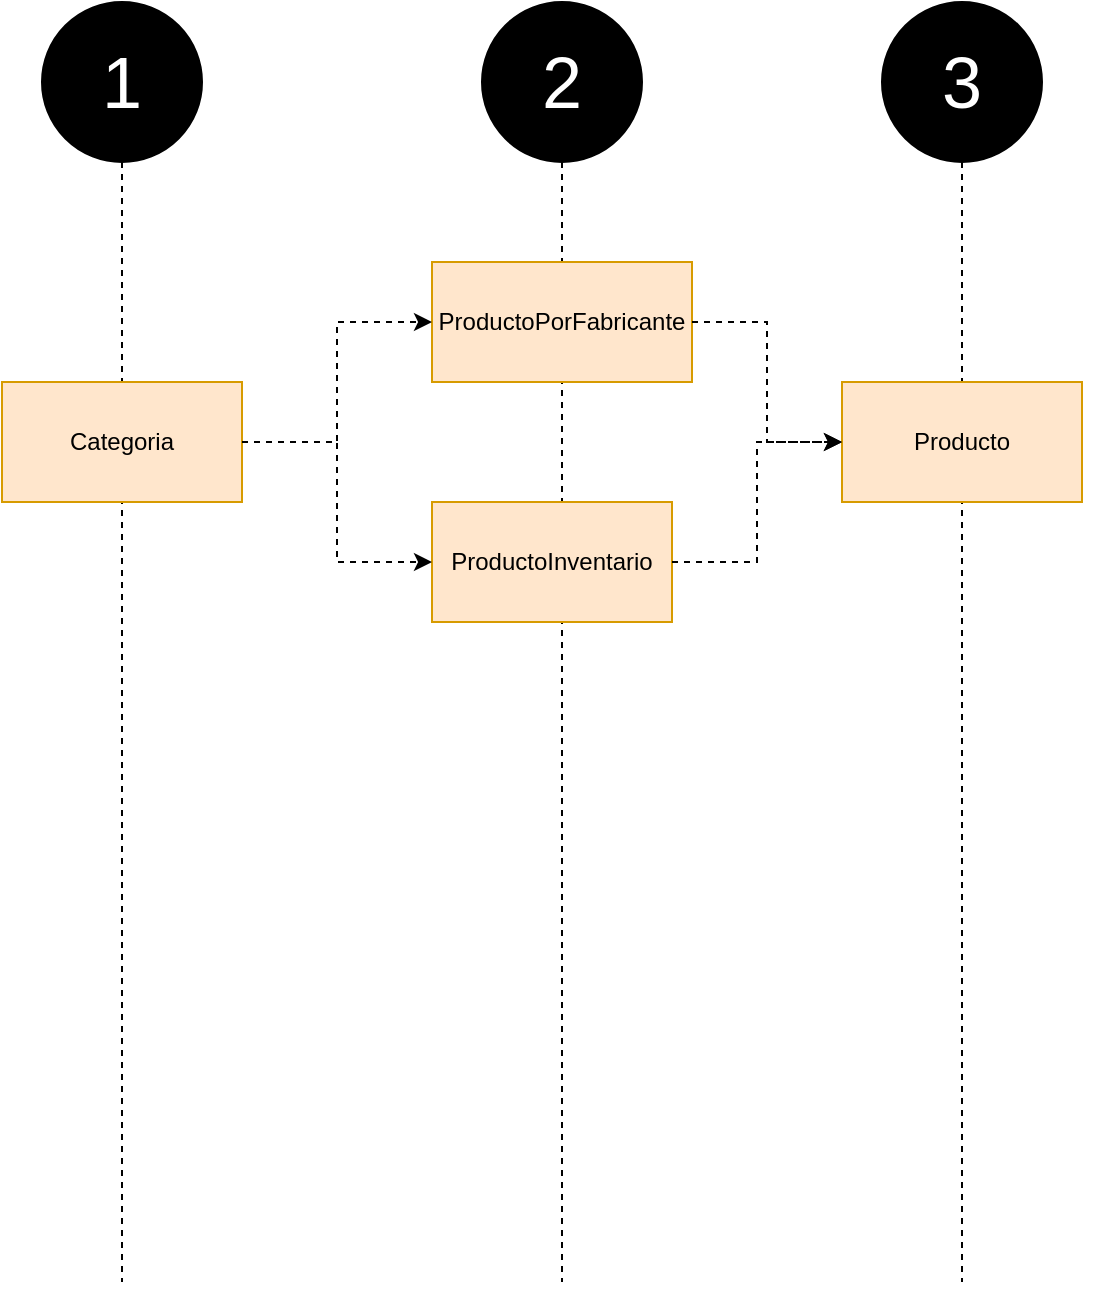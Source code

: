 <mxfile version="23.0.2" type="device" pages="4">
  <diagram name="Flujo de eventos" id="zBhicTsyFizKEP22qASS">
    <mxGraphModel dx="1104" dy="508" grid="1" gridSize="10" guides="1" tooltips="1" connect="1" arrows="1" fold="1" page="1" pageScale="1" pageWidth="827" pageHeight="1169" math="0" shadow="0">
      <root>
        <mxCell id="0" />
        <mxCell id="1" parent="0" />
        <mxCell id="tLENe-P63r3Lutoy_OWt-12" value="" style="group" parent="1" vertex="1" connectable="0">
          <mxGeometry x="50" y="40" width="110" height="650" as="geometry" />
        </mxCell>
        <mxCell id="tLENe-P63r3Lutoy_OWt-14" value="&lt;font color=&quot;#ffffff&quot; style=&quot;font-size: 36px;&quot;&gt;1&lt;/font&gt;" style="ellipse;whiteSpace=wrap;html=1;aspect=fixed;fillColor=#000000;" parent="tLENe-P63r3Lutoy_OWt-12" vertex="1">
          <mxGeometry width="80" height="80" as="geometry" />
        </mxCell>
        <mxCell id="tLENe-P63r3Lutoy_OWt-16" value="" style="edgeStyle=orthogonalEdgeStyle;rounded=0;orthogonalLoop=1;jettySize=auto;html=1;endArrow=none;endFill=0;dashed=1;" parent="tLENe-P63r3Lutoy_OWt-12" source="tLENe-P63r3Lutoy_OWt-14" edge="1">
          <mxGeometry relative="1" as="geometry">
            <mxPoint x="40" y="640" as="targetPoint" />
            <mxPoint x="390" y="152.642" as="sourcePoint" />
          </mxGeometry>
        </mxCell>
        <mxCell id="WAaol5IKZTOwJ1lTsIst-5" value="Categoria" style="rounded=0;whiteSpace=wrap;html=1;fillColor=#ffe6cc;strokeColor=#d79b00;" parent="tLENe-P63r3Lutoy_OWt-12" vertex="1">
          <mxGeometry x="-20" y="190" width="120" height="60" as="geometry" />
        </mxCell>
        <mxCell id="DtO1B4QK6cwAfSESsc6j-1" value="" style="group" parent="1" vertex="1" connectable="0">
          <mxGeometry x="270" y="40" width="110" height="650" as="geometry" />
        </mxCell>
        <mxCell id="DtO1B4QK6cwAfSESsc6j-2" value="&lt;font color=&quot;#ffffff&quot; style=&quot;font-size: 36px;&quot;&gt;2&lt;/font&gt;" style="ellipse;whiteSpace=wrap;html=1;aspect=fixed;fillColor=#000000;" parent="DtO1B4QK6cwAfSESsc6j-1" vertex="1">
          <mxGeometry width="80" height="80" as="geometry" />
        </mxCell>
        <mxCell id="DtO1B4QK6cwAfSESsc6j-3" value="" style="edgeStyle=orthogonalEdgeStyle;rounded=0;orthogonalLoop=1;jettySize=auto;html=1;endArrow=none;endFill=0;dashed=1;" parent="DtO1B4QK6cwAfSESsc6j-1" source="DtO1B4QK6cwAfSESsc6j-2" edge="1">
          <mxGeometry relative="1" as="geometry">
            <mxPoint x="40" y="640" as="targetPoint" />
            <mxPoint x="390" y="152.642" as="sourcePoint" />
          </mxGeometry>
        </mxCell>
        <mxCell id="DtO1B4QK6cwAfSESsc6j-5" value="ProductoPorFabricante" style="rounded=0;whiteSpace=wrap;html=1;fillColor=#ffe6cc;strokeColor=#d79b00;" parent="DtO1B4QK6cwAfSESsc6j-1" vertex="1">
          <mxGeometry x="-25" y="130" width="130" height="60" as="geometry" />
        </mxCell>
        <mxCell id="WAaol5IKZTOwJ1lTsIst-6" value="ProductoInventario" style="rounded=0;whiteSpace=wrap;html=1;fillColor=#ffe6cc;strokeColor=#d79b00;" parent="DtO1B4QK6cwAfSESsc6j-1" vertex="1">
          <mxGeometry x="-25" y="250" width="120" height="60" as="geometry" />
        </mxCell>
        <mxCell id="DtO1B4QK6cwAfSESsc6j-8" value="" style="group" parent="1" vertex="1" connectable="0">
          <mxGeometry x="470" y="40" width="110" height="650" as="geometry" />
        </mxCell>
        <mxCell id="DtO1B4QK6cwAfSESsc6j-9" value="&lt;font color=&quot;#ffffff&quot; style=&quot;font-size: 36px;&quot;&gt;3&lt;/font&gt;" style="ellipse;whiteSpace=wrap;html=1;aspect=fixed;fillColor=#000000;" parent="DtO1B4QK6cwAfSESsc6j-8" vertex="1">
          <mxGeometry width="80" height="80" as="geometry" />
        </mxCell>
        <mxCell id="DtO1B4QK6cwAfSESsc6j-10" value="" style="edgeStyle=orthogonalEdgeStyle;rounded=0;orthogonalLoop=1;jettySize=auto;html=1;endArrow=none;endFill=0;dashed=1;" parent="DtO1B4QK6cwAfSESsc6j-8" source="DtO1B4QK6cwAfSESsc6j-9" edge="1">
          <mxGeometry relative="1" as="geometry">
            <mxPoint x="40" y="640" as="targetPoint" />
            <mxPoint x="390" y="152.642" as="sourcePoint" />
          </mxGeometry>
        </mxCell>
        <mxCell id="DtO1B4QK6cwAfSESsc6j-11" value="Producto" style="rounded=0;whiteSpace=wrap;html=1;fillColor=#ffe6cc;strokeColor=#d79b00;" parent="DtO1B4QK6cwAfSESsc6j-8" vertex="1">
          <mxGeometry x="-20" y="190" width="120" height="60" as="geometry" />
        </mxCell>
        <mxCell id="DtO1B4QK6cwAfSESsc6j-13" style="edgeStyle=orthogonalEdgeStyle;rounded=0;orthogonalLoop=1;jettySize=auto;html=1;exitX=1;exitY=0.5;exitDx=0;exitDy=0;entryX=0;entryY=0.5;entryDx=0;entryDy=0;dashed=1;" parent="1" source="WAaol5IKZTOwJ1lTsIst-5" target="DtO1B4QK6cwAfSESsc6j-5" edge="1">
          <mxGeometry relative="1" as="geometry" />
        </mxCell>
        <mxCell id="DtO1B4QK6cwAfSESsc6j-14" style="edgeStyle=orthogonalEdgeStyle;rounded=0;orthogonalLoop=1;jettySize=auto;html=1;exitX=1;exitY=0.5;exitDx=0;exitDy=0;entryX=0;entryY=0.5;entryDx=0;entryDy=0;dashed=1;" parent="1" source="WAaol5IKZTOwJ1lTsIst-5" target="WAaol5IKZTOwJ1lTsIst-6" edge="1">
          <mxGeometry relative="1" as="geometry" />
        </mxCell>
        <mxCell id="DtO1B4QK6cwAfSESsc6j-15" style="edgeStyle=orthogonalEdgeStyle;rounded=0;orthogonalLoop=1;jettySize=auto;html=1;exitX=1;exitY=0.5;exitDx=0;exitDy=0;entryX=0;entryY=0.5;entryDx=0;entryDy=0;dashed=1;" parent="1" source="DtO1B4QK6cwAfSESsc6j-5" target="DtO1B4QK6cwAfSESsc6j-11" edge="1">
          <mxGeometry relative="1" as="geometry" />
        </mxCell>
        <mxCell id="DtO1B4QK6cwAfSESsc6j-16" style="edgeStyle=orthogonalEdgeStyle;rounded=0;orthogonalLoop=1;jettySize=auto;html=1;exitX=1;exitY=0.5;exitDx=0;exitDy=0;dashed=1;" parent="1" source="WAaol5IKZTOwJ1lTsIst-6" target="DtO1B4QK6cwAfSESsc6j-11" edge="1">
          <mxGeometry relative="1" as="geometry" />
        </mxCell>
      </root>
    </mxGraphModel>
  </diagram>
  <diagram id="LfHUw2b1Mqzj6z31MRwS" name="Categoria - Event Storming">
    <mxGraphModel dx="2987" dy="2439" grid="1" gridSize="10" guides="1" tooltips="1" connect="1" arrows="1" fold="1" page="1" pageScale="1" pageWidth="827" pageHeight="1169" math="0" shadow="0">
      <root>
        <mxCell id="0" />
        <mxCell id="1" parent="0" />
        <mxCell id="Yvo61abbtXtxRw5pMssy-1" value="" style="rounded=1;whiteSpace=wrap;html=1;dashed=1;strokeColor=#fff93d;" parent="1" vertex="1">
          <mxGeometry x="-20" y="10" width="1690" height="1490" as="geometry" />
        </mxCell>
        <mxCell id="Yvo61abbtXtxRw5pMssy-2" value="&lt;font style=&quot;font-size: 36px;&quot;&gt;Categoria&lt;/font&gt;" style="text;html=1;align=center;verticalAlign=middle;resizable=0;points=[];autosize=1;strokeColor=none;fillColor=none;fontStyle=1" parent="1" vertex="1">
          <mxGeometry x="730" y="30" width="190" height="60" as="geometry" />
        </mxCell>
        <mxCell id="Yvo61abbtXtxRw5pMssy-3" value="Actor" style="whiteSpace=wrap;html=1;aspect=fixed;fillColor=#FCFCAA;" parent="1" vertex="1">
          <mxGeometry x="40" y="-230" width="80" height="80" as="geometry" />
        </mxCell>
        <mxCell id="Yvo61abbtXtxRw5pMssy-4" value="Comandos" style="whiteSpace=wrap;html=1;aspect=fixed;fillColor=#BDD7EE;" parent="1" vertex="1">
          <mxGeometry x="150" y="-230" width="80" height="80" as="geometry" />
        </mxCell>
        <mxCell id="Yvo61abbtXtxRw5pMssy-5" value="Enttity" style="whiteSpace=wrap;html=1;aspect=fixed;fillColor=#FFFF00;" parent="1" vertex="1">
          <mxGeometry x="260" y="-230" width="80" height="80" as="geometry" />
        </mxCell>
        <mxCell id="Yvo61abbtXtxRw5pMssy-6" value="Real&amp;nbsp; Model" style="whiteSpace=wrap;html=1;aspect=fixed;fillColor=#92D050;" parent="1" vertex="1">
          <mxGeometry x="380" y="-230" width="80" height="80" as="geometry" />
        </mxCell>
        <mxCell id="Yvo61abbtXtxRw5pMssy-7" value="Bussines Rules" style="whiteSpace=wrap;html=1;aspect=fixed;fillColor=#CC99FF;" parent="1" vertex="1">
          <mxGeometry x="490" y="-230" width="80" height="80" as="geometry" />
        </mxCell>
        <mxCell id="Yvo61abbtXtxRw5pMssy-8" value="External System" style="whiteSpace=wrap;html=1;aspect=fixed;fillColor=#FDD3FA;" parent="1" vertex="1">
          <mxGeometry x="590" y="-230" width="80" height="80" as="geometry" />
        </mxCell>
        <mxCell id="Yvo61abbtXtxRw5pMssy-9" value="Event&lt;br&gt;" style="whiteSpace=wrap;html=1;aspect=fixed;fillColor=#FFC000;" parent="1" vertex="1">
          <mxGeometry x="790" y="-230" width="80" height="80" as="geometry" />
        </mxCell>
        <mxCell id="Yvo61abbtXtxRw5pMssy-10" value="Hostpot" style="whiteSpace=wrap;html=1;aspect=fixed;fillColor=#FA90B1;" parent="1" vertex="1">
          <mxGeometry x="890" y="-230" width="80" height="80" as="geometry" />
        </mxCell>
        <mxCell id="Yvo61abbtXtxRw5pMssy-11" value="Eventos Previos" style="whiteSpace=wrap;html=1;aspect=fixed;fillColor=#D6DCE4;" parent="1" vertex="1">
          <mxGeometry x="700" y="-230" width="80" height="80" as="geometry" />
        </mxCell>
        <mxCell id="U72urnrVb7foCrX-JU2N-99" style="edgeStyle=orthogonalEdgeStyle;rounded=0;orthogonalLoop=1;jettySize=auto;html=1;strokeColor=#f72626;strokeWidth=3;" parent="1" source="Yvo61abbtXtxRw5pMssy-15" target="U72urnrVb7foCrX-JU2N-19" edge="1">
          <mxGeometry relative="1" as="geometry">
            <Array as="points">
              <mxPoint x="650" y="180" />
              <mxPoint x="1490" y="180" />
              <mxPoint x="1490" y="1020" />
              <mxPoint x="1070" y="1020" />
            </Array>
          </mxGeometry>
        </mxCell>
        <mxCell id="U72urnrVb7foCrX-JU2N-100" style="edgeStyle=orthogonalEdgeStyle;rounded=0;orthogonalLoop=1;jettySize=auto;html=1;strokeColor=#f72626;strokeWidth=3;" parent="1" source="Yvo61abbtXtxRw5pMssy-15" target="U72urnrVb7foCrX-JU2N-11" edge="1">
          <mxGeometry relative="1" as="geometry">
            <Array as="points">
              <mxPoint x="650" y="180" />
              <mxPoint x="180" y="180" />
              <mxPoint x="180" y="930" />
              <mxPoint x="490" y="930" />
            </Array>
          </mxGeometry>
        </mxCell>
        <mxCell id="U72urnrVb7foCrX-JU2N-102" style="edgeStyle=orthogonalEdgeStyle;rounded=0;orthogonalLoop=1;jettySize=auto;html=1;strokeColor=#f72626;strokeWidth=3;" parent="1" source="Yvo61abbtXtxRw5pMssy-15" target="U72urnrVb7foCrX-JU2N-3" edge="1">
          <mxGeometry relative="1" as="geometry">
            <Array as="points">
              <mxPoint x="650" y="180" />
              <mxPoint x="1040" y="180" />
            </Array>
          </mxGeometry>
        </mxCell>
        <mxCell id="Yvo61abbtXtxRw5pMssy-15" value="Categoria&lt;br&gt;&amp;nbsp;Creada" style="whiteSpace=wrap;html=1;aspect=fixed;fillColor=#FFC000;" parent="1" vertex="1">
          <mxGeometry x="610" y="277.5" width="80" height="80" as="geometry" />
        </mxCell>
        <mxCell id="Yvo61abbtXtxRw5pMssy-16" value="Categoria" style="whiteSpace=wrap;html=1;aspect=fixed;fillColor=#FFFF00;" parent="1" vertex="1">
          <mxGeometry x="530" y="277.5" width="80" height="80" as="geometry" />
        </mxCell>
        <mxCell id="Yvo61abbtXtxRw5pMssy-17" value="Crear Categoria" style="whiteSpace=wrap;html=1;aspect=fixed;fillColor=#BDD7EE;" parent="1" vertex="1">
          <mxGeometry x="450" y="277.5" width="80" height="80" as="geometry" />
        </mxCell>
        <mxCell id="Yvo61abbtXtxRw5pMssy-19" value="Pol-Categoria-001: No debe existir otra categoria con el mismo nombre" style="whiteSpace=wrap;html=1;aspect=fixed;fillColor=#CC99FF;" parent="1" vertex="1">
          <mxGeometry x="500" y="357.5" width="150" height="150" as="geometry" />
        </mxCell>
        <mxCell id="U72urnrVb7foCrX-JU2N-30" style="edgeStyle=orthogonalEdgeStyle;rounded=0;orthogonalLoop=1;jettySize=auto;html=1;curved=1;" parent="1" source="Yvo61abbtXtxRw5pMssy-28" target="Yvo61abbtXtxRw5pMssy-17" edge="1">
          <mxGeometry relative="1" as="geometry">
            <Array as="points">
              <mxPoint x="380" y="190" />
              <mxPoint x="380" y="320" />
            </Array>
          </mxGeometry>
        </mxCell>
        <mxCell id="Yvo61abbtXtxRw5pMssy-28" value="Administrador General" style="whiteSpace=wrap;html=1;aspect=fixed;fillColor=#FCFCAA;" parent="1" vertex="1">
          <mxGeometry x="220" y="187.5" width="80" height="80" as="geometry" />
        </mxCell>
        <mxCell id="U72urnrVb7foCrX-JU2N-31" style="edgeStyle=orthogonalEdgeStyle;rounded=0;orthogonalLoop=1;jettySize=auto;html=1;" parent="1" source="Yvo61abbtXtxRw5pMssy-31" target="Yvo61abbtXtxRw5pMssy-17" edge="1">
          <mxGeometry relative="1" as="geometry" />
        </mxCell>
        <mxCell id="Yvo61abbtXtxRw5pMssy-31" value="Administrador Spa" style="whiteSpace=wrap;html=1;aspect=fixed;fillColor=#FCFCAA;" parent="1" vertex="1">
          <mxGeometry x="220" y="277.5" width="80" height="80" as="geometry" />
        </mxCell>
        <mxCell id="U72urnrVb7foCrX-JU2N-28" style="edgeStyle=orthogonalEdgeStyle;rounded=0;orthogonalLoop=1;jettySize=auto;html=1;curved=1;" parent="1" source="Yvo61abbtXtxRw5pMssy-36" target="Yvo61abbtXtxRw5pMssy-17" edge="1">
          <mxGeometry relative="1" as="geometry">
            <Array as="points">
              <mxPoint x="380" y="412" />
              <mxPoint x="380" y="318" />
            </Array>
          </mxGeometry>
        </mxCell>
        <mxCell id="Yvo61abbtXtxRw5pMssy-36" value="Lider de Inventario" style="whiteSpace=wrap;html=1;aspect=fixed;fillColor=#FCFCAA;" parent="1" vertex="1">
          <mxGeometry x="220" y="372.5" width="80" height="80" as="geometry" />
        </mxCell>
        <mxCell id="Yvo61abbtXtxRw5pMssy-59" value="Categoria&lt;br&gt;&amp;nbsp;Eliminada" style="whiteSpace=wrap;html=1;aspect=fixed;fillColor=#D6DCE4;" parent="1" vertex="1">
          <mxGeometry x="690" y="277.5" width="80" height="80" as="geometry" />
        </mxCell>
        <mxCell id="U72urnrVb7foCrX-JU2N-103" style="edgeStyle=orthogonalEdgeStyle;rounded=0;orthogonalLoop=1;jettySize=auto;html=1;strokeWidth=3;strokeColor=#41ff33;" parent="1" source="U72urnrVb7foCrX-JU2N-1" target="U72urnrVb7foCrX-JU2N-11" edge="1">
          <mxGeometry relative="1" as="geometry">
            <Array as="points">
              <mxPoint x="1240" y="1000" />
              <mxPoint x="510" y="1000" />
            </Array>
          </mxGeometry>
        </mxCell>
        <mxCell id="U72urnrVb7foCrX-JU2N-104" style="edgeStyle=orthogonalEdgeStyle;rounded=0;orthogonalLoop=1;jettySize=auto;html=1;strokeWidth=3;strokeColor=#41ff33;" parent="1" source="U72urnrVb7foCrX-JU2N-1" target="U72urnrVb7foCrX-JU2N-19" edge="1">
          <mxGeometry relative="1" as="geometry">
            <Array as="points">
              <mxPoint x="1240" y="1000" />
              <mxPoint x="1070" y="1000" />
            </Array>
          </mxGeometry>
        </mxCell>
        <mxCell id="U72urnrVb7foCrX-JU2N-1" value="Categoria Modificada" style="whiteSpace=wrap;html=1;aspect=fixed;fillColor=#FFC000;" parent="1" vertex="1">
          <mxGeometry x="1180" y="287.5" width="80" height="80" as="geometry" />
        </mxCell>
        <mxCell id="U72urnrVb7foCrX-JU2N-2" value="Categoria" style="whiteSpace=wrap;html=1;aspect=fixed;fillColor=#FFFF00;" parent="1" vertex="1">
          <mxGeometry x="1100" y="287.5" width="80" height="80" as="geometry" />
        </mxCell>
        <mxCell id="U72urnrVb7foCrX-JU2N-3" value="Modificar Categoria" style="whiteSpace=wrap;html=1;aspect=fixed;fillColor=#BDD7EE;" parent="1" vertex="1">
          <mxGeometry x="1020" y="287.5" width="80" height="80" as="geometry" />
        </mxCell>
        <mxCell id="U72urnrVb7foCrX-JU2N-8" value="Categoria Consultada" style="whiteSpace=wrap;html=1;aspect=fixed;fillColor=#D6DCE4;" parent="1" vertex="1">
          <mxGeometry x="1260" y="287.5" width="80" height="80" as="geometry" />
        </mxCell>
        <mxCell id="U72urnrVb7foCrX-JU2N-97" style="edgeStyle=orthogonalEdgeStyle;rounded=0;orthogonalLoop=1;jettySize=auto;html=1;strokeColor=#2213fb;strokeWidth=3;" parent="1" source="U72urnrVb7foCrX-JU2N-9" target="Yvo61abbtXtxRw5pMssy-17" edge="1">
          <mxGeometry relative="1" as="geometry">
            <Array as="points">
              <mxPoint x="670" y="910" />
              <mxPoint x="120" y="910" />
              <mxPoint x="120" y="130" />
              <mxPoint x="490" y="130" />
            </Array>
          </mxGeometry>
        </mxCell>
        <mxCell id="U72urnrVb7foCrX-JU2N-98" style="edgeStyle=orthogonalEdgeStyle;rounded=0;orthogonalLoop=1;jettySize=auto;html=1;strokeColor=#2213fb;strokeWidth=3;" parent="1" source="U72urnrVb7foCrX-JU2N-9" target="U72urnrVb7foCrX-JU2N-3" edge="1">
          <mxGeometry relative="1" as="geometry">
            <Array as="points">
              <mxPoint x="670" y="910" />
              <mxPoint x="1030" y="910" />
            </Array>
          </mxGeometry>
        </mxCell>
        <mxCell id="U72urnrVb7foCrX-JU2N-9" value="Categoria Consultada" style="whiteSpace=wrap;html=1;aspect=fixed;fillColor=#FFC000;" parent="1" vertex="1">
          <mxGeometry x="630" y="1100" width="80" height="80" as="geometry" />
        </mxCell>
        <mxCell id="U72urnrVb7foCrX-JU2N-10" value="Categoria" style="whiteSpace=wrap;html=1;aspect=fixed;fillColor=#FFFF00;" parent="1" vertex="1">
          <mxGeometry x="550" y="1100" width="80" height="80" as="geometry" />
        </mxCell>
        <mxCell id="U72urnrVb7foCrX-JU2N-11" value="Consultar Categoria" style="whiteSpace=wrap;html=1;aspect=fixed;fillColor=#BDD7EE;" parent="1" vertex="1">
          <mxGeometry x="470" y="1100" width="80" height="80" as="geometry" />
        </mxCell>
        <mxCell id="U72urnrVb7foCrX-JU2N-16" value="Categoria Creada" style="whiteSpace=wrap;html=1;aspect=fixed;fillColor=#D6DCE4;" parent="1" vertex="1">
          <mxGeometry x="710" y="1100" width="80" height="80" as="geometry" />
        </mxCell>
        <mxCell id="U72urnrVb7foCrX-JU2N-94" style="edgeStyle=orthogonalEdgeStyle;rounded=0;orthogonalLoop=1;jettySize=auto;html=1;strokeColor=#fff93d;strokeWidth=3;" parent="1" source="U72urnrVb7foCrX-JU2N-17" target="Yvo61abbtXtxRw5pMssy-17" edge="1">
          <mxGeometry relative="1" as="geometry">
            <Array as="points">
              <mxPoint x="1230" y="930" />
              <mxPoint x="1550" y="930" />
              <mxPoint x="1550" y="130" />
              <mxPoint x="490" y="130" />
            </Array>
          </mxGeometry>
        </mxCell>
        <mxCell id="U72urnrVb7foCrX-JU2N-95" style="edgeStyle=orthogonalEdgeStyle;rounded=0;orthogonalLoop=1;jettySize=auto;html=1;strokeColor=#fff93d;strokeWidth=3;" parent="1" source="U72urnrVb7foCrX-JU2N-17" target="U72urnrVb7foCrX-JU2N-11" edge="1">
          <mxGeometry relative="1" as="geometry">
            <Array as="points">
              <mxPoint x="1230" y="930" />
              <mxPoint x="510" y="930" />
            </Array>
          </mxGeometry>
        </mxCell>
        <mxCell id="U72urnrVb7foCrX-JU2N-96" style="edgeStyle=orthogonalEdgeStyle;rounded=0;orthogonalLoop=1;jettySize=auto;html=1;entryX=0.5;entryY=0;entryDx=0;entryDy=0;strokeColor=#fff93d;strokeWidth=3;" parent="1" source="U72urnrVb7foCrX-JU2N-17" target="U72urnrVb7foCrX-JU2N-3" edge="1">
          <mxGeometry relative="1" as="geometry">
            <Array as="points">
              <mxPoint x="1230" y="930" />
              <mxPoint x="1550" y="930" />
              <mxPoint x="1550" y="130" />
              <mxPoint x="1060" y="130" />
            </Array>
          </mxGeometry>
        </mxCell>
        <mxCell id="U72urnrVb7foCrX-JU2N-17" value="Categoria Eliminada" style="whiteSpace=wrap;html=1;aspect=fixed;fillColor=#FFC000;" parent="1" vertex="1">
          <mxGeometry x="1190" y="1100" width="80" height="80" as="geometry" />
        </mxCell>
        <mxCell id="U72urnrVb7foCrX-JU2N-18" value="Categoria" style="whiteSpace=wrap;html=1;aspect=fixed;fillColor=#FFFF00;" parent="1" vertex="1">
          <mxGeometry x="1110" y="1100" width="80" height="80" as="geometry" />
        </mxCell>
        <mxCell id="U72urnrVb7foCrX-JU2N-19" value="Eliminar&amp;nbsp; Categoria" style="whiteSpace=wrap;html=1;aspect=fixed;fillColor=#BDD7EE;" parent="1" vertex="1">
          <mxGeometry x="1030" y="1100" width="80" height="80" as="geometry" />
        </mxCell>
        <mxCell id="U72urnrVb7foCrX-JU2N-24" value="Categoria Creada" style="whiteSpace=wrap;html=1;aspect=fixed;fillColor=#D6DCE4;" parent="1" vertex="1">
          <mxGeometry x="1270" y="1100" width="80" height="80" as="geometry" />
        </mxCell>
        <mxCell id="U72urnrVb7foCrX-JU2N-36" value="Pol-Categoria-002:&amp;nbsp;Los datos de la nueva categoria deben ser valido a nivel de tipo de dato, longitud, obligatoriedad, formato y rango" style="whiteSpace=wrap;html=1;aspect=fixed;fillColor=#CC99FF;" parent="1" vertex="1">
          <mxGeometry x="500" y="507.5" width="150" height="150" as="geometry" />
        </mxCell>
        <mxCell id="U72urnrVb7foCrX-JU2N-37" value="Categoria Creada" style="whiteSpace=wrap;html=1;aspect=fixed;fillColor=#D6DCE4;" parent="1" vertex="1">
          <mxGeometry x="1260" y="367.5" width="80" height="80" as="geometry" />
        </mxCell>
        <mxCell id="U72urnrVb7foCrX-JU2N-38" value="Categoria Consultada" style="whiteSpace=wrap;html=1;aspect=fixed;fillColor=#D6DCE4;" parent="1" vertex="1">
          <mxGeometry x="1270" y="1180" width="80" height="80" as="geometry" />
        </mxCell>
        <mxCell id="U72urnrVb7foCrX-JU2N-39" value="Categoria Modificada" style="whiteSpace=wrap;html=1;aspect=fixed;fillColor=#D6DCE4;" parent="1" vertex="1">
          <mxGeometry x="1270" y="1260" width="80" height="80" as="geometry" />
        </mxCell>
        <mxCell id="U72urnrVb7foCrX-JU2N-40" value="Categoria&lt;br&gt;&amp;nbsp;Consultada" style="whiteSpace=wrap;html=1;aspect=fixed;fillColor=#D6DCE4;" parent="1" vertex="1">
          <mxGeometry x="690" y="357.5" width="80" height="80" as="geometry" />
        </mxCell>
        <mxCell id="U72urnrVb7foCrX-JU2N-41" value="Ctaegoria Modificada" style="whiteSpace=wrap;html=1;aspect=fixed;fillColor=#D6DCE4;" parent="1" vertex="1">
          <mxGeometry x="710" y="1180" width="80" height="80" as="geometry" />
        </mxCell>
        <mxCell id="U72urnrVb7foCrX-JU2N-42" value="Pol-Categoria-004:&amp;nbsp;Si se envía parametros de consulta se deben de ser valido a nivel de tipo de dato, longitud, obligatoriedad, formato, rango" style="whiteSpace=wrap;html=1;aspect=fixed;fillColor=#CC99FF;" parent="1" vertex="1">
          <mxGeometry x="515" y="1180" width="150" height="150" as="geometry" />
        </mxCell>
        <mxCell id="U72urnrVb7foCrX-JU2N-43" value="Pol-Categoria-005:&amp;nbsp;No debe existir otra categoria, a excepcion de que sea la misma categoria que se esta modificando" style="whiteSpace=wrap;html=1;aspect=fixed;fillColor=#CC99FF;" parent="1" vertex="1">
          <mxGeometry x="1065" y="367.5" width="150" height="150" as="geometry" />
        </mxCell>
        <mxCell id="U72urnrVb7foCrX-JU2N-44" value="Pol-Categoria-006:&amp;nbsp;Debe existir la categoria que se esta modificando" style="whiteSpace=wrap;html=1;aspect=fixed;fillColor=#CC99FF;" parent="1" vertex="1">
          <mxGeometry x="1065" y="667.5" width="150" height="150" as="geometry" />
        </mxCell>
        <mxCell id="U72urnrVb7foCrX-JU2N-45" value="Pol-Categoria-002:&amp;nbsp;Los datos de la nueva categoria deben ser valido a nivel de tipo de dato, longitud, obligatoriedad, formato y rango" style="whiteSpace=wrap;html=1;aspect=fixed;fillColor=#CC99FF;" parent="1" vertex="1">
          <mxGeometry x="1065" y="517.5" width="150" height="150" as="geometry" />
        </mxCell>
        <mxCell id="U72urnrVb7foCrX-JU2N-51" style="edgeStyle=orthogonalEdgeStyle;rounded=0;orthogonalLoop=1;jettySize=auto;html=1;curved=1;" parent="1" source="U72urnrVb7foCrX-JU2N-52" edge="1">
          <mxGeometry relative="1" as="geometry">
            <mxPoint x="1015" y="330" as="targetPoint" />
            <Array as="points">
              <mxPoint x="945" y="200" />
              <mxPoint x="945" y="330" />
            </Array>
          </mxGeometry>
        </mxCell>
        <mxCell id="U72urnrVb7foCrX-JU2N-52" value="Administrador General" style="whiteSpace=wrap;html=1;aspect=fixed;fillColor=#FCFCAA;" parent="1" vertex="1">
          <mxGeometry x="785" y="197.5" width="80" height="80" as="geometry" />
        </mxCell>
        <mxCell id="U72urnrVb7foCrX-JU2N-53" style="edgeStyle=orthogonalEdgeStyle;rounded=0;orthogonalLoop=1;jettySize=auto;html=1;" parent="1" source="U72urnrVb7foCrX-JU2N-54" edge="1">
          <mxGeometry relative="1" as="geometry">
            <mxPoint x="1015" y="328" as="targetPoint" />
          </mxGeometry>
        </mxCell>
        <mxCell id="U72urnrVb7foCrX-JU2N-54" value="Administrador Spa" style="whiteSpace=wrap;html=1;aspect=fixed;fillColor=#FCFCAA;" parent="1" vertex="1">
          <mxGeometry x="785" y="287.5" width="80" height="80" as="geometry" />
        </mxCell>
        <mxCell id="U72urnrVb7foCrX-JU2N-55" style="edgeStyle=orthogonalEdgeStyle;rounded=0;orthogonalLoop=1;jettySize=auto;html=1;curved=1;" parent="1" source="U72urnrVb7foCrX-JU2N-56" edge="1">
          <mxGeometry relative="1" as="geometry">
            <mxPoint x="1015" y="328" as="targetPoint" />
            <Array as="points">
              <mxPoint x="945" y="422" />
              <mxPoint x="945" y="328" />
            </Array>
          </mxGeometry>
        </mxCell>
        <mxCell id="U72urnrVb7foCrX-JU2N-56" value="Lider de Inventario" style="whiteSpace=wrap;html=1;aspect=fixed;fillColor=#FCFCAA;" parent="1" vertex="1">
          <mxGeometry x="785" y="382.5" width="80" height="80" as="geometry" />
        </mxCell>
        <mxCell id="U72urnrVb7foCrX-JU2N-57" value="Pol-Categoria-007:&amp;nbsp;Que la categoria exista y no tenga productos asociados" style="whiteSpace=wrap;html=1;aspect=fixed;fillColor=#CC99FF;" parent="1" vertex="1">
          <mxGeometry x="1075" y="1180" width="150" height="150" as="geometry" />
        </mxCell>
        <mxCell id="U72urnrVb7foCrX-JU2N-65" style="edgeStyle=orthogonalEdgeStyle;rounded=0;orthogonalLoop=1;jettySize=auto;html=1;curved=1;" parent="1" source="U72urnrVb7foCrX-JU2N-66" edge="1">
          <mxGeometry relative="1" as="geometry">
            <mxPoint x="470" y="1140" as="targetPoint" />
            <Array as="points">
              <mxPoint x="400" y="1010" />
              <mxPoint x="400" y="1140" />
            </Array>
          </mxGeometry>
        </mxCell>
        <mxCell id="U72urnrVb7foCrX-JU2N-66" value="Administrador General" style="whiteSpace=wrap;html=1;aspect=fixed;fillColor=#FCFCAA;" parent="1" vertex="1">
          <mxGeometry x="240" y="1007.5" width="80" height="80" as="geometry" />
        </mxCell>
        <mxCell id="U72urnrVb7foCrX-JU2N-67" style="edgeStyle=orthogonalEdgeStyle;rounded=0;orthogonalLoop=1;jettySize=auto;html=1;" parent="1" source="U72urnrVb7foCrX-JU2N-68" edge="1">
          <mxGeometry relative="1" as="geometry">
            <mxPoint x="470" y="1138" as="targetPoint" />
          </mxGeometry>
        </mxCell>
        <mxCell id="U72urnrVb7foCrX-JU2N-68" value="Administrador Spa" style="whiteSpace=wrap;html=1;aspect=fixed;fillColor=#FCFCAA;" parent="1" vertex="1">
          <mxGeometry x="240" y="1097.5" width="80" height="80" as="geometry" />
        </mxCell>
        <mxCell id="U72urnrVb7foCrX-JU2N-69" style="edgeStyle=orthogonalEdgeStyle;rounded=0;orthogonalLoop=1;jettySize=auto;html=1;curved=1;" parent="1" source="U72urnrVb7foCrX-JU2N-70" edge="1">
          <mxGeometry relative="1" as="geometry">
            <mxPoint x="470" y="1138" as="targetPoint" />
            <Array as="points">
              <mxPoint x="400" y="1232" />
              <mxPoint x="400" y="1138" />
            </Array>
          </mxGeometry>
        </mxCell>
        <mxCell id="U72urnrVb7foCrX-JU2N-70" value="Lider de Inventario" style="whiteSpace=wrap;html=1;aspect=fixed;fillColor=#FCFCAA;" parent="1" vertex="1">
          <mxGeometry x="240" y="1192.5" width="80" height="80" as="geometry" />
        </mxCell>
        <mxCell id="U72urnrVb7foCrX-JU2N-72" style="edgeStyle=orthogonalEdgeStyle;rounded=0;orthogonalLoop=1;jettySize=auto;html=1;curved=1;" parent="1" source="U72urnrVb7foCrX-JU2N-71" target="U72urnrVb7foCrX-JU2N-11" edge="1">
          <mxGeometry relative="1" as="geometry">
            <Array as="points">
              <mxPoint x="400" y="1330" />
              <mxPoint x="400" y="1140" />
            </Array>
          </mxGeometry>
        </mxCell>
        <mxCell id="U72urnrVb7foCrX-JU2N-71" value="Trabajador" style="whiteSpace=wrap;html=1;aspect=fixed;fillColor=#FCFCAA;" parent="1" vertex="1">
          <mxGeometry x="240" y="1290" width="80" height="80" as="geometry" />
        </mxCell>
        <mxCell id="U72urnrVb7foCrX-JU2N-87" style="edgeStyle=orthogonalEdgeStyle;rounded=0;orthogonalLoop=1;jettySize=auto;html=1;curved=1;" parent="1" source="U72urnrVb7foCrX-JU2N-88" edge="1">
          <mxGeometry relative="1" as="geometry">
            <mxPoint x="1030" y="1137.5" as="targetPoint" />
            <Array as="points">
              <mxPoint x="960" y="1007.5" />
              <mxPoint x="960" y="1137.5" />
            </Array>
          </mxGeometry>
        </mxCell>
        <mxCell id="U72urnrVb7foCrX-JU2N-88" value="Administrador General" style="whiteSpace=wrap;html=1;aspect=fixed;fillColor=#FCFCAA;" parent="1" vertex="1">
          <mxGeometry x="800" y="1005" width="80" height="80" as="geometry" />
        </mxCell>
        <mxCell id="U72urnrVb7foCrX-JU2N-89" style="edgeStyle=orthogonalEdgeStyle;rounded=0;orthogonalLoop=1;jettySize=auto;html=1;" parent="1" source="U72urnrVb7foCrX-JU2N-90" edge="1">
          <mxGeometry relative="1" as="geometry">
            <mxPoint x="1030" y="1135.5" as="targetPoint" />
          </mxGeometry>
        </mxCell>
        <mxCell id="U72urnrVb7foCrX-JU2N-90" value="Administrador Spa" style="whiteSpace=wrap;html=1;aspect=fixed;fillColor=#FCFCAA;" parent="1" vertex="1">
          <mxGeometry x="800" y="1095" width="80" height="80" as="geometry" />
        </mxCell>
        <mxCell id="U72urnrVb7foCrX-JU2N-91" style="edgeStyle=orthogonalEdgeStyle;rounded=0;orthogonalLoop=1;jettySize=auto;html=1;curved=1;" parent="1" source="U72urnrVb7foCrX-JU2N-92" edge="1">
          <mxGeometry relative="1" as="geometry">
            <mxPoint x="1030" y="1135.5" as="targetPoint" />
            <Array as="points">
              <mxPoint x="960" y="1229.5" />
              <mxPoint x="960" y="1135.5" />
            </Array>
          </mxGeometry>
        </mxCell>
        <mxCell id="U72urnrVb7foCrX-JU2N-92" value="Lider de Inventario" style="whiteSpace=wrap;html=1;aspect=fixed;fillColor=#FCFCAA;" parent="1" vertex="1">
          <mxGeometry x="800" y="1190" width="80" height="80" as="geometry" />
        </mxCell>
        <mxCell id="U72urnrVb7foCrX-JU2N-93" value="Pol-Categoria-003:&amp;nbsp;Debe de exisitir un inventario a la cual debe estar asociado la categoria" style="whiteSpace=wrap;html=1;aspect=fixed;fillColor=#CC99FF;" parent="1" vertex="1">
          <mxGeometry x="500" y="657.5" width="150" height="150" as="geometry" />
        </mxCell>
        <mxCell id="U72urnrVb7foCrX-JU2N-101" value="Pol-Categoria-008:&amp;nbsp;El usuario debe estar permitido para consultar" style="whiteSpace=wrap;html=1;aspect=fixed;fillColor=#CC99FF;" parent="1" vertex="1">
          <mxGeometry x="515" y="1330" width="150" height="150" as="geometry" />
        </mxCell>
        <mxCell id="U72urnrVb7foCrX-JU2N-105" value="Categoria Eliminada" style="whiteSpace=wrap;html=1;aspect=fixed;fillColor=#D6DCE4;" parent="1" vertex="1">
          <mxGeometry x="710" y="1260" width="80" height="80" as="geometry" />
        </mxCell>
      </root>
    </mxGraphModel>
  </diagram>
  <diagram name="ProductoInventario - Event Storming" id="CeB-271_MRE5wn8Y6erl">
    <mxGraphModel dx="3707" dy="2862" grid="1" gridSize="10" guides="1" tooltips="1" connect="1" arrows="1" fold="1" page="1" pageScale="1" pageWidth="827" pageHeight="1169" math="0" shadow="0">
      <root>
        <mxCell id="p3hYtK72WEkqCXA0yhvl-0" />
        <mxCell id="p3hYtK72WEkqCXA0yhvl-1" parent="p3hYtK72WEkqCXA0yhvl-0" />
        <mxCell id="p3hYtK72WEkqCXA0yhvl-2" value="" style="rounded=1;whiteSpace=wrap;html=1;dashed=1;strokeColor=#fff93d;" parent="p3hYtK72WEkqCXA0yhvl-1" vertex="1">
          <mxGeometry x="-20" y="10" width="1690" height="1490" as="geometry" />
        </mxCell>
        <mxCell id="p3hYtK72WEkqCXA0yhvl-3" value="&lt;font style=&quot;font-size: 36px;&quot;&gt;ProductoInventario&lt;/font&gt;" style="text;html=1;align=center;verticalAlign=middle;resizable=0;points=[];autosize=1;strokeColor=none;fillColor=none;fontStyle=1" parent="p3hYtK72WEkqCXA0yhvl-1" vertex="1">
          <mxGeometry x="635" y="30" width="410" height="60" as="geometry" />
        </mxCell>
        <mxCell id="p3hYtK72WEkqCXA0yhvl-4" value="Actor" style="whiteSpace=wrap;html=1;aspect=fixed;fillColor=#FCFCAA;" parent="p3hYtK72WEkqCXA0yhvl-1" vertex="1">
          <mxGeometry x="40" y="-230" width="80" height="80" as="geometry" />
        </mxCell>
        <mxCell id="p3hYtK72WEkqCXA0yhvl-5" value="Comandos" style="whiteSpace=wrap;html=1;aspect=fixed;fillColor=#BDD7EE;" parent="p3hYtK72WEkqCXA0yhvl-1" vertex="1">
          <mxGeometry x="150" y="-230" width="80" height="80" as="geometry" />
        </mxCell>
        <mxCell id="p3hYtK72WEkqCXA0yhvl-6" value="Enttity" style="whiteSpace=wrap;html=1;aspect=fixed;fillColor=#FFFF00;" parent="p3hYtK72WEkqCXA0yhvl-1" vertex="1">
          <mxGeometry x="260" y="-230" width="80" height="80" as="geometry" />
        </mxCell>
        <mxCell id="p3hYtK72WEkqCXA0yhvl-7" value="Real&amp;nbsp; Model" style="whiteSpace=wrap;html=1;aspect=fixed;fillColor=#92D050;" parent="p3hYtK72WEkqCXA0yhvl-1" vertex="1">
          <mxGeometry x="380" y="-230" width="80" height="80" as="geometry" />
        </mxCell>
        <mxCell id="p3hYtK72WEkqCXA0yhvl-8" value="Bussines Rules" style="whiteSpace=wrap;html=1;aspect=fixed;fillColor=#CC99FF;" parent="p3hYtK72WEkqCXA0yhvl-1" vertex="1">
          <mxGeometry x="490" y="-230" width="80" height="80" as="geometry" />
        </mxCell>
        <mxCell id="p3hYtK72WEkqCXA0yhvl-9" value="External System" style="whiteSpace=wrap;html=1;aspect=fixed;fillColor=#FDD3FA;" parent="p3hYtK72WEkqCXA0yhvl-1" vertex="1">
          <mxGeometry x="590" y="-230" width="80" height="80" as="geometry" />
        </mxCell>
        <mxCell id="p3hYtK72WEkqCXA0yhvl-10" value="Event&lt;br&gt;" style="whiteSpace=wrap;html=1;aspect=fixed;fillColor=#FFC000;" parent="p3hYtK72WEkqCXA0yhvl-1" vertex="1">
          <mxGeometry x="790" y="-230" width="80" height="80" as="geometry" />
        </mxCell>
        <mxCell id="p3hYtK72WEkqCXA0yhvl-11" value="Hostpot" style="whiteSpace=wrap;html=1;aspect=fixed;fillColor=#FA90B1;" parent="p3hYtK72WEkqCXA0yhvl-1" vertex="1">
          <mxGeometry x="890" y="-230" width="80" height="80" as="geometry" />
        </mxCell>
        <mxCell id="p3hYtK72WEkqCXA0yhvl-12" value="Eventos Previos" style="whiteSpace=wrap;html=1;aspect=fixed;fillColor=#D6DCE4;" parent="p3hYtK72WEkqCXA0yhvl-1" vertex="1">
          <mxGeometry x="700" y="-230" width="80" height="80" as="geometry" />
        </mxCell>
        <mxCell id="p3hYtK72WEkqCXA0yhvl-13" style="edgeStyle=orthogonalEdgeStyle;rounded=0;orthogonalLoop=1;jettySize=auto;html=1;strokeColor=#f72626;strokeWidth=3;curved=1;entryX=0.75;entryY=0;entryDx=0;entryDy=0;" parent="p3hYtK72WEkqCXA0yhvl-1" source="p3hYtK72WEkqCXA0yhvl-16" target="p3hYtK72WEkqCXA0yhvl-44" edge="1">
          <mxGeometry relative="1" as="geometry">
            <Array as="points">
              <mxPoint x="650" y="140" />
              <mxPoint x="1460" y="140" />
              <mxPoint x="1460" y="850" />
              <mxPoint x="1090" y="850" />
            </Array>
          </mxGeometry>
        </mxCell>
        <mxCell id="p3hYtK72WEkqCXA0yhvl-14" style="edgeStyle=orthogonalEdgeStyle;rounded=0;orthogonalLoop=1;jettySize=auto;html=1;strokeColor=#f72626;strokeWidth=3;curved=1;exitX=0.5;exitY=0;exitDx=0;exitDy=0;" parent="p3hYtK72WEkqCXA0yhvl-1" source="p3hYtK72WEkqCXA0yhvl-17" target="p3hYtK72WEkqCXA0yhvl-37" edge="1">
          <mxGeometry relative="1" as="geometry">
            <Array as="points">
              <mxPoint x="570" y="120" />
              <mxPoint x="40" y="120" />
              <mxPoint x="40" y="1140" />
            </Array>
          </mxGeometry>
        </mxCell>
        <mxCell id="p3hYtK72WEkqCXA0yhvl-15" style="edgeStyle=orthogonalEdgeStyle;rounded=0;orthogonalLoop=1;jettySize=auto;html=1;strokeColor=#f72626;strokeWidth=3;curved=1;entryX=0;entryY=0;entryDx=0;entryDy=0;exitX=0.75;exitY=0;exitDx=0;exitDy=0;" parent="p3hYtK72WEkqCXA0yhvl-1" source="p3hYtK72WEkqCXA0yhvl-16" target="p3hYtK72WEkqCXA0yhvl-31" edge="1">
          <mxGeometry relative="1" as="geometry">
            <Array as="points">
              <mxPoint x="720" y="278" />
              <mxPoint x="720" y="170" />
              <mxPoint x="1020" y="170" />
            </Array>
          </mxGeometry>
        </mxCell>
        <mxCell id="p3hYtK72WEkqCXA0yhvl-16" value="&lt;font style=&quot;font-size: 9px;&quot;&gt;ProductoInventario&lt;/font&gt;&lt;br&gt;&amp;nbsp;Creado" style="whiteSpace=wrap;html=1;aspect=fixed;fillColor=#FFC000;" parent="p3hYtK72WEkqCXA0yhvl-1" vertex="1">
          <mxGeometry x="610" y="277.5" width="80" height="80" as="geometry" />
        </mxCell>
        <mxCell id="p3hYtK72WEkqCXA0yhvl-17" value="&lt;font style=&quot;font-size: 9px;&quot;&gt;ProductoInventario&lt;/font&gt;" style="whiteSpace=wrap;html=1;aspect=fixed;fillColor=#FFFF00;" parent="p3hYtK72WEkqCXA0yhvl-1" vertex="1">
          <mxGeometry x="530" y="277.5" width="80" height="80" as="geometry" />
        </mxCell>
        <mxCell id="p3hYtK72WEkqCXA0yhvl-18" value="&lt;font style=&quot;font-size: 12px;&quot;&gt;Crear &lt;/font&gt;&lt;font style=&quot;font-size: 9px;&quot;&gt;ProductoInventario&lt;/font&gt;" style="whiteSpace=wrap;html=1;aspect=fixed;fillColor=#BDD7EE;" parent="p3hYtK72WEkqCXA0yhvl-1" vertex="1">
          <mxGeometry x="450" y="277.5" width="80" height="80" as="geometry" />
        </mxCell>
        <mxCell id="p3hYtK72WEkqCXA0yhvl-19" value="Pol-ProductoInventario-001: No debe existir otro producto por inventario con el mismo nombre" style="whiteSpace=wrap;html=1;aspect=fixed;fillColor=#CC99FF;" parent="p3hYtK72WEkqCXA0yhvl-1" vertex="1">
          <mxGeometry x="500" y="357.5" width="150" height="150" as="geometry" />
        </mxCell>
        <mxCell id="p3hYtK72WEkqCXA0yhvl-20" style="edgeStyle=orthogonalEdgeStyle;rounded=0;orthogonalLoop=1;jettySize=auto;html=1;curved=1;" parent="p3hYtK72WEkqCXA0yhvl-1" source="p3hYtK72WEkqCXA0yhvl-21" target="p3hYtK72WEkqCXA0yhvl-18" edge="1">
          <mxGeometry relative="1" as="geometry">
            <Array as="points">
              <mxPoint x="380" y="190" />
              <mxPoint x="380" y="320" />
            </Array>
          </mxGeometry>
        </mxCell>
        <mxCell id="p3hYtK72WEkqCXA0yhvl-21" value="Administrador General" style="whiteSpace=wrap;html=1;aspect=fixed;fillColor=#FCFCAA;" parent="p3hYtK72WEkqCXA0yhvl-1" vertex="1">
          <mxGeometry x="220" y="187.5" width="80" height="80" as="geometry" />
        </mxCell>
        <mxCell id="p3hYtK72WEkqCXA0yhvl-22" style="edgeStyle=orthogonalEdgeStyle;rounded=0;orthogonalLoop=1;jettySize=auto;html=1;" parent="p3hYtK72WEkqCXA0yhvl-1" source="p3hYtK72WEkqCXA0yhvl-23" target="p3hYtK72WEkqCXA0yhvl-18" edge="1">
          <mxGeometry relative="1" as="geometry" />
        </mxCell>
        <mxCell id="p3hYtK72WEkqCXA0yhvl-23" value="Administrador Spa" style="whiteSpace=wrap;html=1;aspect=fixed;fillColor=#FCFCAA;" parent="p3hYtK72WEkqCXA0yhvl-1" vertex="1">
          <mxGeometry x="220" y="277.5" width="80" height="80" as="geometry" />
        </mxCell>
        <mxCell id="p3hYtK72WEkqCXA0yhvl-24" style="edgeStyle=orthogonalEdgeStyle;rounded=0;orthogonalLoop=1;jettySize=auto;html=1;curved=1;" parent="p3hYtK72WEkqCXA0yhvl-1" source="p3hYtK72WEkqCXA0yhvl-25" target="p3hYtK72WEkqCXA0yhvl-18" edge="1">
          <mxGeometry relative="1" as="geometry">
            <Array as="points">
              <mxPoint x="380" y="412" />
              <mxPoint x="380" y="318" />
            </Array>
          </mxGeometry>
        </mxCell>
        <mxCell id="p3hYtK72WEkqCXA0yhvl-25" value="Lider de Inventario" style="whiteSpace=wrap;html=1;aspect=fixed;fillColor=#FCFCAA;" parent="p3hYtK72WEkqCXA0yhvl-1" vertex="1">
          <mxGeometry x="220" y="372.5" width="80" height="80" as="geometry" />
        </mxCell>
        <mxCell id="p3hYtK72WEkqCXA0yhvl-26" value="&lt;font style=&quot;font-size: 9px;&quot;&gt;ProductoInventario&lt;/font&gt;&lt;br&gt;&amp;nbsp;Eliminado" style="whiteSpace=wrap;html=1;aspect=fixed;fillColor=#D6DCE4;" parent="p3hYtK72WEkqCXA0yhvl-1" vertex="1">
          <mxGeometry x="690" y="277.5" width="80" height="80" as="geometry" />
        </mxCell>
        <mxCell id="p3hYtK72WEkqCXA0yhvl-27" style="edgeStyle=orthogonalEdgeStyle;rounded=0;orthogonalLoop=1;jettySize=auto;html=1;strokeWidth=3;strokeColor=#41ff33;curved=1;exitX=0.5;exitY=1;exitDx=0;exitDy=0;" parent="p3hYtK72WEkqCXA0yhvl-1" source="p3hYtK72WEkqCXA0yhvl-29" target="p3hYtK72WEkqCXA0yhvl-37" edge="1">
          <mxGeometry relative="1" as="geometry">
            <Array as="points">
              <mxPoint x="1260" y="368" />
              <mxPoint x="1260" y="940" />
              <mxPoint x="510" y="940" />
            </Array>
          </mxGeometry>
        </mxCell>
        <mxCell id="p3hYtK72WEkqCXA0yhvl-28" style="edgeStyle=orthogonalEdgeStyle;rounded=0;orthogonalLoop=1;jettySize=auto;html=1;strokeWidth=3;strokeColor=#41ff33;curved=1;entryX=0.25;entryY=0;entryDx=0;entryDy=0;exitX=0.75;exitY=1;exitDx=0;exitDy=0;" parent="p3hYtK72WEkqCXA0yhvl-1" source="p3hYtK72WEkqCXA0yhvl-29" target="p3hYtK72WEkqCXA0yhvl-44" edge="1">
          <mxGeometry relative="1" as="geometry">
            <Array as="points">
              <mxPoint x="1290" y="368" />
              <mxPoint x="1290" y="950" />
              <mxPoint x="1050" y="950" />
            </Array>
          </mxGeometry>
        </mxCell>
        <mxCell id="p3hYtK72WEkqCXA0yhvl-29" value="&lt;font style=&quot;font-size: 9px;&quot;&gt;ProductoInventario &lt;/font&gt;Modificado" style="whiteSpace=wrap;html=1;aspect=fixed;fillColor=#FFC000;" parent="p3hYtK72WEkqCXA0yhvl-1" vertex="1">
          <mxGeometry x="1180" y="287.5" width="80" height="80" as="geometry" />
        </mxCell>
        <mxCell id="p3hYtK72WEkqCXA0yhvl-30" value="&lt;font style=&quot;font-size: 9px;&quot;&gt;ProductoInventario&lt;/font&gt;" style="whiteSpace=wrap;html=1;aspect=fixed;fillColor=#FFFF00;" parent="p3hYtK72WEkqCXA0yhvl-1" vertex="1">
          <mxGeometry x="1100" y="287.5" width="80" height="80" as="geometry" />
        </mxCell>
        <mxCell id="p3hYtK72WEkqCXA0yhvl-31" value="Modificar&lt;br&gt;&lt;font style=&quot;font-size: 9px;&quot;&gt;ProductoInventario&lt;/font&gt;" style="whiteSpace=wrap;html=1;aspect=fixed;fillColor=#BDD7EE;" parent="p3hYtK72WEkqCXA0yhvl-1" vertex="1">
          <mxGeometry x="1020" y="287.5" width="80" height="80" as="geometry" />
        </mxCell>
        <mxCell id="p3hYtK72WEkqCXA0yhvl-32" value="&lt;font style=&quot;font-size: 9px;&quot;&gt;ProductoInventario &lt;/font&gt;Consultado" style="whiteSpace=wrap;html=1;aspect=fixed;fillColor=#D6DCE4;" parent="p3hYtK72WEkqCXA0yhvl-1" vertex="1">
          <mxGeometry x="1260" y="287.5" width="80" height="80" as="geometry" />
        </mxCell>
        <mxCell id="p3hYtK72WEkqCXA0yhvl-33" style="edgeStyle=orthogonalEdgeStyle;rounded=0;orthogonalLoop=1;jettySize=auto;html=1;strokeColor=#2213fb;strokeWidth=3;curved=1;exitX=0.25;exitY=0;exitDx=0;exitDy=0;" parent="p3hYtK72WEkqCXA0yhvl-1" source="p3hYtK72WEkqCXA0yhvl-35" target="p3hYtK72WEkqCXA0yhvl-18" edge="1">
          <mxGeometry relative="1" as="geometry">
            <Array as="points">
              <mxPoint x="650" y="860" />
              <mxPoint x="320" y="860" />
              <mxPoint x="320" y="318" />
            </Array>
          </mxGeometry>
        </mxCell>
        <mxCell id="p3hYtK72WEkqCXA0yhvl-34" style="edgeStyle=orthogonalEdgeStyle;rounded=0;orthogonalLoop=1;jettySize=auto;html=1;strokeColor=#2213fb;strokeWidth=3;curved=1;exitX=0.75;exitY=0;exitDx=0;exitDy=0;" parent="p3hYtK72WEkqCXA0yhvl-1" source="p3hYtK72WEkqCXA0yhvl-35" target="p3hYtK72WEkqCXA0yhvl-31" edge="1">
          <mxGeometry relative="1" as="geometry">
            <Array as="points">
              <mxPoint x="690" y="830" />
              <mxPoint x="1060" y="830" />
            </Array>
          </mxGeometry>
        </mxCell>
        <mxCell id="p3hYtK72WEkqCXA0yhvl-35" value="&lt;font style=&quot;font-size: 9px;&quot;&gt;ProductoInventario &lt;/font&gt;Consultado" style="whiteSpace=wrap;html=1;aspect=fixed;fillColor=#FFC000;" parent="p3hYtK72WEkqCXA0yhvl-1" vertex="1">
          <mxGeometry x="630" y="1100" width="80" height="80" as="geometry" />
        </mxCell>
        <mxCell id="p3hYtK72WEkqCXA0yhvl-36" value="&lt;font style=&quot;font-size: 9px;&quot;&gt;ProductoInventario&lt;/font&gt;" style="whiteSpace=wrap;html=1;aspect=fixed;fillColor=#FFFF00;" parent="p3hYtK72WEkqCXA0yhvl-1" vertex="1">
          <mxGeometry x="550" y="1100" width="80" height="80" as="geometry" />
        </mxCell>
        <mxCell id="p3hYtK72WEkqCXA0yhvl-37" value="Consultar&lt;br&gt;&lt;font style=&quot;font-size: 9px;&quot;&gt;ProductoInventario&lt;/font&gt;" style="whiteSpace=wrap;html=1;aspect=fixed;fillColor=#BDD7EE;" parent="p3hYtK72WEkqCXA0yhvl-1" vertex="1">
          <mxGeometry x="470" y="1100" width="80" height="80" as="geometry" />
        </mxCell>
        <mxCell id="p3hYtK72WEkqCXA0yhvl-38" value="&lt;font style=&quot;font-size: 9px;&quot;&gt;ProductoInventario &lt;/font&gt;Creado" style="whiteSpace=wrap;html=1;aspect=fixed;fillColor=#D6DCE4;" parent="p3hYtK72WEkqCXA0yhvl-1" vertex="1">
          <mxGeometry x="710" y="1100" width="80" height="80" as="geometry" />
        </mxCell>
        <mxCell id="p3hYtK72WEkqCXA0yhvl-39" style="edgeStyle=orthogonalEdgeStyle;rounded=0;orthogonalLoop=1;jettySize=auto;html=1;strokeColor=#fff93d;strokeWidth=3;curved=1;exitX=0.75;exitY=0;exitDx=0;exitDy=0;" parent="p3hYtK72WEkqCXA0yhvl-1" source="p3hYtK72WEkqCXA0yhvl-43" target="p3hYtK72WEkqCXA0yhvl-18" edge="1">
          <mxGeometry relative="1" as="geometry">
            <Array as="points">
              <mxPoint x="1170" y="910" />
              <mxPoint x="410" y="910" />
              <mxPoint x="410" y="318" />
            </Array>
          </mxGeometry>
        </mxCell>
        <mxCell id="p3hYtK72WEkqCXA0yhvl-40" style="edgeStyle=orthogonalEdgeStyle;rounded=0;orthogonalLoop=1;jettySize=auto;html=1;strokeColor=#fff93d;strokeWidth=3;curved=1;entryX=0.75;entryY=0;entryDx=0;entryDy=0;exitX=0.5;exitY=0;exitDx=0;exitDy=0;" parent="p3hYtK72WEkqCXA0yhvl-1" source="p3hYtK72WEkqCXA0yhvl-42" target="p3hYtK72WEkqCXA0yhvl-37" edge="1">
          <mxGeometry relative="1" as="geometry">
            <Array as="points">
              <mxPoint x="1230" y="980" />
              <mxPoint x="530" y="980" />
            </Array>
          </mxGeometry>
        </mxCell>
        <mxCell id="p3hYtK72WEkqCXA0yhvl-41" style="edgeStyle=orthogonalEdgeStyle;rounded=0;orthogonalLoop=1;jettySize=auto;html=1;entryX=0.5;entryY=0;entryDx=0;entryDy=0;strokeColor=#fff93d;strokeWidth=3;curved=1;exitX=0.75;exitY=0;exitDx=0;exitDy=0;" parent="p3hYtK72WEkqCXA0yhvl-1" source="p3hYtK72WEkqCXA0yhvl-42" target="p3hYtK72WEkqCXA0yhvl-31" edge="1">
          <mxGeometry relative="1" as="geometry">
            <Array as="points">
              <mxPoint x="1520" y="1100" />
              <mxPoint x="1520" y="200" />
              <mxPoint x="1060" y="200" />
            </Array>
          </mxGeometry>
        </mxCell>
        <mxCell id="p3hYtK72WEkqCXA0yhvl-42" value="&lt;font style=&quot;font-size: 9px;&quot;&gt;ProductoInventario &lt;/font&gt;Eliminado" style="whiteSpace=wrap;html=1;aspect=fixed;fillColor=#FFC000;" parent="p3hYtK72WEkqCXA0yhvl-1" vertex="1">
          <mxGeometry x="1190" y="1100" width="80" height="80" as="geometry" />
        </mxCell>
        <mxCell id="p3hYtK72WEkqCXA0yhvl-43" value="&lt;font style=&quot;font-size: 9px;&quot;&gt;ProductoInventario&lt;/font&gt;" style="whiteSpace=wrap;html=1;aspect=fixed;fillColor=#FFFF00;" parent="p3hYtK72WEkqCXA0yhvl-1" vertex="1">
          <mxGeometry x="1110" y="1100" width="80" height="80" as="geometry" />
        </mxCell>
        <mxCell id="p3hYtK72WEkqCXA0yhvl-44" value="Eliminar&lt;br style=&quot;border-color: var(--border-color);&quot;&gt;&lt;font style=&quot;border-color: var(--border-color); font-size: 9px;&quot;&gt;ProductoInventario&lt;/font&gt;" style="whiteSpace=wrap;html=1;aspect=fixed;fillColor=#BDD7EE;" parent="p3hYtK72WEkqCXA0yhvl-1" vertex="1">
          <mxGeometry x="1030" y="1100" width="80" height="80" as="geometry" />
        </mxCell>
        <mxCell id="p3hYtK72WEkqCXA0yhvl-45" value="&lt;font style=&quot;font-size: 9px;&quot;&gt;ProductoInventario &lt;/font&gt;Creado" style="whiteSpace=wrap;html=1;aspect=fixed;fillColor=#D6DCE4;" parent="p3hYtK72WEkqCXA0yhvl-1" vertex="1">
          <mxGeometry x="1270" y="1100" width="80" height="80" as="geometry" />
        </mxCell>
        <mxCell id="p3hYtK72WEkqCXA0yhvl-46" value="Pol-ProductoInventario-002:&amp;nbsp;Los datos del nuevo producto por inventario deben ser valido a nivel de tipo de dato, longitud, obligatoriedad, formato y rango&amp;nbsp;" style="whiteSpace=wrap;html=1;aspect=fixed;fillColor=#CC99FF;" parent="p3hYtK72WEkqCXA0yhvl-1" vertex="1">
          <mxGeometry x="500" y="507.5" width="150" height="150" as="geometry" />
        </mxCell>
        <mxCell id="p3hYtK72WEkqCXA0yhvl-47" value="&lt;font style=&quot;font-size: 9px;&quot;&gt;ProductoInventario &lt;/font&gt;Creado" style="whiteSpace=wrap;html=1;aspect=fixed;fillColor=#D6DCE4;" parent="p3hYtK72WEkqCXA0yhvl-1" vertex="1">
          <mxGeometry x="1260" y="367.5" width="80" height="80" as="geometry" />
        </mxCell>
        <mxCell id="p3hYtK72WEkqCXA0yhvl-48" value="&lt;font style=&quot;font-size: 9px;&quot;&gt;ProductoInventario &lt;/font&gt;Consultado" style="whiteSpace=wrap;html=1;aspect=fixed;fillColor=#D6DCE4;" parent="p3hYtK72WEkqCXA0yhvl-1" vertex="1">
          <mxGeometry x="1270" y="1180" width="80" height="80" as="geometry" />
        </mxCell>
        <mxCell id="p3hYtK72WEkqCXA0yhvl-49" value="&lt;font style=&quot;font-size: 9px;&quot;&gt;ProductoInventario &lt;/font&gt;Modificado" style="whiteSpace=wrap;html=1;aspect=fixed;fillColor=#D6DCE4;" parent="p3hYtK72WEkqCXA0yhvl-1" vertex="1">
          <mxGeometry x="1270" y="1260" width="80" height="80" as="geometry" />
        </mxCell>
        <mxCell id="p3hYtK72WEkqCXA0yhvl-50" value="&lt;font style=&quot;font-size: 9px;&quot;&gt;ProductoInventario&lt;/font&gt;&lt;br&gt;&amp;nbsp;Consultado" style="whiteSpace=wrap;html=1;aspect=fixed;fillColor=#D6DCE4;" parent="p3hYtK72WEkqCXA0yhvl-1" vertex="1">
          <mxGeometry x="690" y="357.5" width="80" height="80" as="geometry" />
        </mxCell>
        <mxCell id="p3hYtK72WEkqCXA0yhvl-51" value="&lt;font style=&quot;font-size: 9px;&quot;&gt;&lt;font style=&quot;font-size: 9px;&quot;&gt;ProductoInventario&lt;/font&gt; &lt;/font&gt;Modificado" style="whiteSpace=wrap;html=1;aspect=fixed;fillColor=#D6DCE4;" parent="p3hYtK72WEkqCXA0yhvl-1" vertex="1">
          <mxGeometry x="710" y="1180" width="80" height="80" as="geometry" />
        </mxCell>
        <mxCell id="p3hYtK72WEkqCXA0yhvl-52" value="Pol-ProductoInventario-004:&amp;nbsp;Si se envía parametros de consulta se deben de ser valido a nivel de tipo de dato, longitud, obligatoriedad, formato y rango" style="whiteSpace=wrap;html=1;aspect=fixed;fillColor=#CC99FF;" parent="p3hYtK72WEkqCXA0yhvl-1" vertex="1">
          <mxGeometry x="515" y="1180" width="150" height="150" as="geometry" />
        </mxCell>
        <mxCell id="p3hYtK72WEkqCXA0yhvl-53" value="Pol-ProductoInventario-005:&amp;nbsp;No debe existir otro producto por inventario, a excepcion de que sea el mismo pais que se esta modificando&amp;nbsp;" style="whiteSpace=wrap;html=1;aspect=fixed;fillColor=#CC99FF;" parent="p3hYtK72WEkqCXA0yhvl-1" vertex="1">
          <mxGeometry x="1065" y="367.5" width="150" height="150" as="geometry" />
        </mxCell>
        <mxCell id="p3hYtK72WEkqCXA0yhvl-54" value="Pol-ProductoInventario-006:&amp;nbsp;Debe existir el producto por inventario que se esta modificando" style="whiteSpace=wrap;html=1;aspect=fixed;fillColor=#CC99FF;" parent="p3hYtK72WEkqCXA0yhvl-1" vertex="1">
          <mxGeometry x="1065" y="667.5" width="150" height="150" as="geometry" />
        </mxCell>
        <mxCell id="p3hYtK72WEkqCXA0yhvl-55" value="Pol-ProductoInventario-002:&amp;nbsp;Los datos del nuevo producto por inventario deben ser valido a nivel de tipo de dato, longitud, obligatoriedad, formato y rango&amp;nbsp;" style="whiteSpace=wrap;html=1;aspect=fixed;fillColor=#CC99FF;" parent="p3hYtK72WEkqCXA0yhvl-1" vertex="1">
          <mxGeometry x="1065" y="517.5" width="152.5" height="152.5" as="geometry" />
        </mxCell>
        <mxCell id="p3hYtK72WEkqCXA0yhvl-56" style="edgeStyle=orthogonalEdgeStyle;rounded=0;orthogonalLoop=1;jettySize=auto;html=1;curved=1;" parent="p3hYtK72WEkqCXA0yhvl-1" source="p3hYtK72WEkqCXA0yhvl-57" edge="1">
          <mxGeometry relative="1" as="geometry">
            <mxPoint x="1015" y="330" as="targetPoint" />
            <Array as="points">
              <mxPoint x="945" y="200" />
              <mxPoint x="945" y="330" />
            </Array>
          </mxGeometry>
        </mxCell>
        <mxCell id="p3hYtK72WEkqCXA0yhvl-57" value="Administrador General" style="whiteSpace=wrap;html=1;aspect=fixed;fillColor=#FCFCAA;" parent="p3hYtK72WEkqCXA0yhvl-1" vertex="1">
          <mxGeometry x="785" y="197.5" width="80" height="80" as="geometry" />
        </mxCell>
        <mxCell id="p3hYtK72WEkqCXA0yhvl-58" style="edgeStyle=orthogonalEdgeStyle;rounded=0;orthogonalLoop=1;jettySize=auto;html=1;" parent="p3hYtK72WEkqCXA0yhvl-1" source="p3hYtK72WEkqCXA0yhvl-59" edge="1">
          <mxGeometry relative="1" as="geometry">
            <mxPoint x="1015" y="328" as="targetPoint" />
          </mxGeometry>
        </mxCell>
        <mxCell id="p3hYtK72WEkqCXA0yhvl-59" value="Administrador Spa" style="whiteSpace=wrap;html=1;aspect=fixed;fillColor=#FCFCAA;" parent="p3hYtK72WEkqCXA0yhvl-1" vertex="1">
          <mxGeometry x="785" y="287.5" width="80" height="80" as="geometry" />
        </mxCell>
        <mxCell id="p3hYtK72WEkqCXA0yhvl-60" style="edgeStyle=orthogonalEdgeStyle;rounded=0;orthogonalLoop=1;jettySize=auto;html=1;curved=1;" parent="p3hYtK72WEkqCXA0yhvl-1" source="p3hYtK72WEkqCXA0yhvl-61" edge="1">
          <mxGeometry relative="1" as="geometry">
            <mxPoint x="1015" y="328" as="targetPoint" />
            <Array as="points">
              <mxPoint x="945" y="422" />
              <mxPoint x="945" y="328" />
            </Array>
          </mxGeometry>
        </mxCell>
        <mxCell id="p3hYtK72WEkqCXA0yhvl-61" value="Lider de Inventario" style="whiteSpace=wrap;html=1;aspect=fixed;fillColor=#FCFCAA;" parent="p3hYtK72WEkqCXA0yhvl-1" vertex="1">
          <mxGeometry x="785" y="382.5" width="80" height="80" as="geometry" />
        </mxCell>
        <mxCell id="p3hYtK72WEkqCXA0yhvl-62" value="Pol-ProductoInventario-007:&amp;nbsp;Que el producto por inventario exista y no tenga existencias del mismo" style="whiteSpace=wrap;html=1;aspect=fixed;fillColor=#CC99FF;" parent="p3hYtK72WEkqCXA0yhvl-1" vertex="1">
          <mxGeometry x="1075" y="1180" width="150" height="150" as="geometry" />
        </mxCell>
        <mxCell id="p3hYtK72WEkqCXA0yhvl-63" style="edgeStyle=orthogonalEdgeStyle;rounded=0;orthogonalLoop=1;jettySize=auto;html=1;curved=1;" parent="p3hYtK72WEkqCXA0yhvl-1" source="p3hYtK72WEkqCXA0yhvl-64" edge="1">
          <mxGeometry relative="1" as="geometry">
            <mxPoint x="470" y="1140" as="targetPoint" />
            <Array as="points">
              <mxPoint x="400" y="1010" />
              <mxPoint x="400" y="1140" />
            </Array>
          </mxGeometry>
        </mxCell>
        <mxCell id="p3hYtK72WEkqCXA0yhvl-64" value="Administrador General" style="whiteSpace=wrap;html=1;aspect=fixed;fillColor=#FCFCAA;" parent="p3hYtK72WEkqCXA0yhvl-1" vertex="1">
          <mxGeometry x="240" y="1007.5" width="80" height="80" as="geometry" />
        </mxCell>
        <mxCell id="p3hYtK72WEkqCXA0yhvl-65" style="edgeStyle=orthogonalEdgeStyle;rounded=0;orthogonalLoop=1;jettySize=auto;html=1;" parent="p3hYtK72WEkqCXA0yhvl-1" source="p3hYtK72WEkqCXA0yhvl-66" edge="1">
          <mxGeometry relative="1" as="geometry">
            <mxPoint x="470" y="1138" as="targetPoint" />
          </mxGeometry>
        </mxCell>
        <mxCell id="p3hYtK72WEkqCXA0yhvl-66" value="Administrador Spa" style="whiteSpace=wrap;html=1;aspect=fixed;fillColor=#FCFCAA;" parent="p3hYtK72WEkqCXA0yhvl-1" vertex="1">
          <mxGeometry x="240" y="1097.5" width="80" height="80" as="geometry" />
        </mxCell>
        <mxCell id="p3hYtK72WEkqCXA0yhvl-67" style="edgeStyle=orthogonalEdgeStyle;rounded=0;orthogonalLoop=1;jettySize=auto;html=1;curved=1;" parent="p3hYtK72WEkqCXA0yhvl-1" source="p3hYtK72WEkqCXA0yhvl-68" edge="1">
          <mxGeometry relative="1" as="geometry">
            <mxPoint x="470" y="1138" as="targetPoint" />
            <Array as="points">
              <mxPoint x="400" y="1232" />
              <mxPoint x="400" y="1138" />
            </Array>
          </mxGeometry>
        </mxCell>
        <mxCell id="p3hYtK72WEkqCXA0yhvl-68" value="Lider de Inventario" style="whiteSpace=wrap;html=1;aspect=fixed;fillColor=#FCFCAA;" parent="p3hYtK72WEkqCXA0yhvl-1" vertex="1">
          <mxGeometry x="240" y="1192.5" width="80" height="80" as="geometry" />
        </mxCell>
        <mxCell id="p3hYtK72WEkqCXA0yhvl-69" style="edgeStyle=orthogonalEdgeStyle;rounded=0;orthogonalLoop=1;jettySize=auto;html=1;curved=1;" parent="p3hYtK72WEkqCXA0yhvl-1" source="p3hYtK72WEkqCXA0yhvl-70" target="p3hYtK72WEkqCXA0yhvl-37" edge="1">
          <mxGeometry relative="1" as="geometry">
            <Array as="points">
              <mxPoint x="400" y="1330" />
              <mxPoint x="400" y="1140" />
            </Array>
          </mxGeometry>
        </mxCell>
        <mxCell id="p3hYtK72WEkqCXA0yhvl-70" value="Trabajador" style="whiteSpace=wrap;html=1;aspect=fixed;fillColor=#FCFCAA;" parent="p3hYtK72WEkqCXA0yhvl-1" vertex="1">
          <mxGeometry x="240" y="1290" width="80" height="80" as="geometry" />
        </mxCell>
        <mxCell id="p3hYtK72WEkqCXA0yhvl-71" style="edgeStyle=orthogonalEdgeStyle;rounded=0;orthogonalLoop=1;jettySize=auto;html=1;curved=1;" parent="p3hYtK72WEkqCXA0yhvl-1" source="p3hYtK72WEkqCXA0yhvl-72" edge="1">
          <mxGeometry relative="1" as="geometry">
            <mxPoint x="1030" y="1137.5" as="targetPoint" />
            <Array as="points">
              <mxPoint x="960" y="1007.5" />
              <mxPoint x="960" y="1137.5" />
            </Array>
          </mxGeometry>
        </mxCell>
        <mxCell id="p3hYtK72WEkqCXA0yhvl-72" value="Administrador General" style="whiteSpace=wrap;html=1;aspect=fixed;fillColor=#FCFCAA;" parent="p3hYtK72WEkqCXA0yhvl-1" vertex="1">
          <mxGeometry x="800" y="1005" width="80" height="80" as="geometry" />
        </mxCell>
        <mxCell id="p3hYtK72WEkqCXA0yhvl-73" style="edgeStyle=orthogonalEdgeStyle;rounded=0;orthogonalLoop=1;jettySize=auto;html=1;" parent="p3hYtK72WEkqCXA0yhvl-1" source="p3hYtK72WEkqCXA0yhvl-74" edge="1">
          <mxGeometry relative="1" as="geometry">
            <mxPoint x="1030" y="1135.5" as="targetPoint" />
          </mxGeometry>
        </mxCell>
        <mxCell id="p3hYtK72WEkqCXA0yhvl-74" value="Administrador Spa" style="whiteSpace=wrap;html=1;aspect=fixed;fillColor=#FCFCAA;" parent="p3hYtK72WEkqCXA0yhvl-1" vertex="1">
          <mxGeometry x="800" y="1095" width="80" height="80" as="geometry" />
        </mxCell>
        <mxCell id="p3hYtK72WEkqCXA0yhvl-75" style="edgeStyle=orthogonalEdgeStyle;rounded=0;orthogonalLoop=1;jettySize=auto;html=1;curved=1;" parent="p3hYtK72WEkqCXA0yhvl-1" source="p3hYtK72WEkqCXA0yhvl-76" edge="1">
          <mxGeometry relative="1" as="geometry">
            <mxPoint x="1030" y="1135.5" as="targetPoint" />
            <Array as="points">
              <mxPoint x="960" y="1229.5" />
              <mxPoint x="960" y="1135.5" />
            </Array>
          </mxGeometry>
        </mxCell>
        <mxCell id="p3hYtK72WEkqCXA0yhvl-76" value="Lider de Inventario" style="whiteSpace=wrap;html=1;aspect=fixed;fillColor=#FCFCAA;" parent="p3hYtK72WEkqCXA0yhvl-1" vertex="1">
          <mxGeometry x="800" y="1190" width="80" height="80" as="geometry" />
        </mxCell>
        <mxCell id="p3hYtK72WEkqCXA0yhvl-77" value="Pol-ProductoInventario-003:&amp;nbsp;Debe de exisitir una categoria a la cual debe estar asociado el producto por inventario" style="whiteSpace=wrap;html=1;aspect=fixed;fillColor=#CC99FF;" parent="p3hYtK72WEkqCXA0yhvl-1" vertex="1">
          <mxGeometry x="500" y="657.5" width="150" height="150" as="geometry" />
        </mxCell>
        <mxCell id="p3hYtK72WEkqCXA0yhvl-78" value="Pol-ProductoInventario-008:&amp;nbsp;El usuario debe estar permitido para consultar" style="whiteSpace=wrap;html=1;aspect=fixed;fillColor=#CC99FF;" parent="p3hYtK72WEkqCXA0yhvl-1" vertex="1">
          <mxGeometry x="515" y="1330" width="150" height="150" as="geometry" />
        </mxCell>
        <mxCell id="p3hYtK72WEkqCXA0yhvl-79" value="&lt;font style=&quot;font-size: 9px;&quot;&gt;ProductoInventario &lt;/font&gt;Eliminado" style="whiteSpace=wrap;html=1;aspect=fixed;fillColor=#D6DCE4;" parent="p3hYtK72WEkqCXA0yhvl-1" vertex="1">
          <mxGeometry x="710" y="1260" width="80" height="80" as="geometry" />
        </mxCell>
      </root>
    </mxGraphModel>
  </diagram>
  <diagram name="Producto - Event Storming" id="ZUcvZJ5-PxglcxbOhly8">
    <mxGraphModel dx="1931" dy="1677" grid="1" gridSize="10" guides="1" tooltips="1" connect="1" arrows="1" fold="1" page="1" pageScale="1" pageWidth="827" pageHeight="1169" math="0" shadow="0">
      <root>
        <mxCell id="k1vFS3CNRWPC7cyn7dj1-0" />
        <mxCell id="k1vFS3CNRWPC7cyn7dj1-1" parent="k1vFS3CNRWPC7cyn7dj1-0" />
        <mxCell id="k1vFS3CNRWPC7cyn7dj1-2" value="" style="rounded=1;whiteSpace=wrap;html=1;dashed=1;strokeColor=#fff93d;" parent="k1vFS3CNRWPC7cyn7dj1-1" vertex="1">
          <mxGeometry x="-20" y="10" width="1690" height="1490" as="geometry" />
        </mxCell>
        <mxCell id="k1vFS3CNRWPC7cyn7dj1-3" value="&lt;font style=&quot;font-size: 36px;&quot;&gt;Producto&lt;/font&gt;" style="text;html=1;align=center;verticalAlign=middle;resizable=0;points=[];autosize=1;strokeColor=none;fillColor=none;fontStyle=1" parent="k1vFS3CNRWPC7cyn7dj1-1" vertex="1">
          <mxGeometry x="750" y="30" width="180" height="60" as="geometry" />
        </mxCell>
        <mxCell id="k1vFS3CNRWPC7cyn7dj1-4" value="Actor" style="whiteSpace=wrap;html=1;aspect=fixed;fillColor=#FCFCAA;" parent="k1vFS3CNRWPC7cyn7dj1-1" vertex="1">
          <mxGeometry x="40" y="-230" width="80" height="80" as="geometry" />
        </mxCell>
        <mxCell id="k1vFS3CNRWPC7cyn7dj1-5" value="Comandos" style="whiteSpace=wrap;html=1;aspect=fixed;fillColor=#BDD7EE;" parent="k1vFS3CNRWPC7cyn7dj1-1" vertex="1">
          <mxGeometry x="150" y="-230" width="80" height="80" as="geometry" />
        </mxCell>
        <mxCell id="k1vFS3CNRWPC7cyn7dj1-6" value="Enttity" style="whiteSpace=wrap;html=1;aspect=fixed;fillColor=#FFFF00;" parent="k1vFS3CNRWPC7cyn7dj1-1" vertex="1">
          <mxGeometry x="260" y="-230" width="80" height="80" as="geometry" />
        </mxCell>
        <mxCell id="k1vFS3CNRWPC7cyn7dj1-7" value="Real&amp;nbsp; Model" style="whiteSpace=wrap;html=1;aspect=fixed;fillColor=#92D050;" parent="k1vFS3CNRWPC7cyn7dj1-1" vertex="1">
          <mxGeometry x="380" y="-230" width="80" height="80" as="geometry" />
        </mxCell>
        <mxCell id="k1vFS3CNRWPC7cyn7dj1-8" value="Bussines Rules" style="whiteSpace=wrap;html=1;aspect=fixed;fillColor=#CC99FF;" parent="k1vFS3CNRWPC7cyn7dj1-1" vertex="1">
          <mxGeometry x="490" y="-230" width="80" height="80" as="geometry" />
        </mxCell>
        <mxCell id="k1vFS3CNRWPC7cyn7dj1-9" value="External System" style="whiteSpace=wrap;html=1;aspect=fixed;fillColor=#FDD3FA;" parent="k1vFS3CNRWPC7cyn7dj1-1" vertex="1">
          <mxGeometry x="590" y="-230" width="80" height="80" as="geometry" />
        </mxCell>
        <mxCell id="k1vFS3CNRWPC7cyn7dj1-10" value="Event&lt;br&gt;" style="whiteSpace=wrap;html=1;aspect=fixed;fillColor=#FFC000;" parent="k1vFS3CNRWPC7cyn7dj1-1" vertex="1">
          <mxGeometry x="790" y="-230" width="80" height="80" as="geometry" />
        </mxCell>
        <mxCell id="k1vFS3CNRWPC7cyn7dj1-11" value="Hostpot" style="whiteSpace=wrap;html=1;aspect=fixed;fillColor=#FA90B1;" parent="k1vFS3CNRWPC7cyn7dj1-1" vertex="1">
          <mxGeometry x="890" y="-230" width="80" height="80" as="geometry" />
        </mxCell>
        <mxCell id="k1vFS3CNRWPC7cyn7dj1-12" value="Eventos Previos" style="whiteSpace=wrap;html=1;aspect=fixed;fillColor=#D6DCE4;" parent="k1vFS3CNRWPC7cyn7dj1-1" vertex="1">
          <mxGeometry x="700" y="-230" width="80" height="80" as="geometry" />
        </mxCell>
        <mxCell id="k1vFS3CNRWPC7cyn7dj1-13" style="edgeStyle=orthogonalEdgeStyle;rounded=0;orthogonalLoop=1;jettySize=auto;html=1;strokeColor=#f72626;strokeWidth=3;" parent="k1vFS3CNRWPC7cyn7dj1-1" source="k1vFS3CNRWPC7cyn7dj1-16" target="k1vFS3CNRWPC7cyn7dj1-44" edge="1">
          <mxGeometry relative="1" as="geometry">
            <Array as="points">
              <mxPoint x="650" y="180" />
              <mxPoint x="1490" y="180" />
              <mxPoint x="1490" y="1020" />
              <mxPoint x="1070" y="1020" />
            </Array>
          </mxGeometry>
        </mxCell>
        <mxCell id="k1vFS3CNRWPC7cyn7dj1-14" style="edgeStyle=orthogonalEdgeStyle;rounded=0;orthogonalLoop=1;jettySize=auto;html=1;strokeColor=#f72626;strokeWidth=3;" parent="k1vFS3CNRWPC7cyn7dj1-1" source="k1vFS3CNRWPC7cyn7dj1-16" target="k1vFS3CNRWPC7cyn7dj1-37" edge="1">
          <mxGeometry relative="1" as="geometry">
            <Array as="points">
              <mxPoint x="650" y="180" />
              <mxPoint x="180" y="180" />
              <mxPoint x="180" y="930" />
              <mxPoint x="490" y="930" />
            </Array>
          </mxGeometry>
        </mxCell>
        <mxCell id="k1vFS3CNRWPC7cyn7dj1-15" style="edgeStyle=orthogonalEdgeStyle;rounded=0;orthogonalLoop=1;jettySize=auto;html=1;strokeColor=#f72626;strokeWidth=3;" parent="k1vFS3CNRWPC7cyn7dj1-1" source="k1vFS3CNRWPC7cyn7dj1-16" target="k1vFS3CNRWPC7cyn7dj1-31" edge="1">
          <mxGeometry relative="1" as="geometry">
            <Array as="points">
              <mxPoint x="650" y="180" />
              <mxPoint x="1040" y="180" />
            </Array>
          </mxGeometry>
        </mxCell>
        <mxCell id="k1vFS3CNRWPC7cyn7dj1-16" value="Producto&lt;br&gt;&amp;nbsp;Creado" style="whiteSpace=wrap;html=1;aspect=fixed;fillColor=#FFC000;" parent="k1vFS3CNRWPC7cyn7dj1-1" vertex="1">
          <mxGeometry x="610" y="277.5" width="80" height="80" as="geometry" />
        </mxCell>
        <mxCell id="k1vFS3CNRWPC7cyn7dj1-17" value="Producto" style="whiteSpace=wrap;html=1;aspect=fixed;fillColor=#FFFF00;" parent="k1vFS3CNRWPC7cyn7dj1-1" vertex="1">
          <mxGeometry x="530" y="277.5" width="80" height="80" as="geometry" />
        </mxCell>
        <mxCell id="k1vFS3CNRWPC7cyn7dj1-18" value="&lt;font style=&quot;font-size: 12px;&quot;&gt;Crear&lt;br&gt;&lt;/font&gt;Producto" style="whiteSpace=wrap;html=1;aspect=fixed;fillColor=#BDD7EE;" parent="k1vFS3CNRWPC7cyn7dj1-1" vertex="1">
          <mxGeometry x="450" y="277.5" width="80" height="80" as="geometry" />
        </mxCell>
        <mxCell id="k1vFS3CNRWPC7cyn7dj1-19" value="Pol-Producto-001: No debe existir otro producto con el mismo nombre" style="whiteSpace=wrap;html=1;aspect=fixed;fillColor=#CC99FF;" parent="k1vFS3CNRWPC7cyn7dj1-1" vertex="1">
          <mxGeometry x="500" y="357.5" width="150" height="150" as="geometry" />
        </mxCell>
        <mxCell id="k1vFS3CNRWPC7cyn7dj1-20" style="edgeStyle=orthogonalEdgeStyle;rounded=0;orthogonalLoop=1;jettySize=auto;html=1;curved=1;" parent="k1vFS3CNRWPC7cyn7dj1-1" source="k1vFS3CNRWPC7cyn7dj1-21" target="k1vFS3CNRWPC7cyn7dj1-18" edge="1">
          <mxGeometry relative="1" as="geometry">
            <Array as="points">
              <mxPoint x="380" y="190" />
              <mxPoint x="380" y="320" />
            </Array>
          </mxGeometry>
        </mxCell>
        <mxCell id="k1vFS3CNRWPC7cyn7dj1-21" value="Administrador General" style="whiteSpace=wrap;html=1;aspect=fixed;fillColor=#FCFCAA;" parent="k1vFS3CNRWPC7cyn7dj1-1" vertex="1">
          <mxGeometry x="220" y="187.5" width="80" height="80" as="geometry" />
        </mxCell>
        <mxCell id="k1vFS3CNRWPC7cyn7dj1-22" style="edgeStyle=orthogonalEdgeStyle;rounded=0;orthogonalLoop=1;jettySize=auto;html=1;" parent="k1vFS3CNRWPC7cyn7dj1-1" source="k1vFS3CNRWPC7cyn7dj1-23" target="k1vFS3CNRWPC7cyn7dj1-18" edge="1">
          <mxGeometry relative="1" as="geometry" />
        </mxCell>
        <mxCell id="k1vFS3CNRWPC7cyn7dj1-23" value="Administrador Spa" style="whiteSpace=wrap;html=1;aspect=fixed;fillColor=#FCFCAA;" parent="k1vFS3CNRWPC7cyn7dj1-1" vertex="1">
          <mxGeometry x="220" y="277.5" width="80" height="80" as="geometry" />
        </mxCell>
        <mxCell id="k1vFS3CNRWPC7cyn7dj1-24" style="edgeStyle=orthogonalEdgeStyle;rounded=0;orthogonalLoop=1;jettySize=auto;html=1;curved=1;" parent="k1vFS3CNRWPC7cyn7dj1-1" source="k1vFS3CNRWPC7cyn7dj1-25" target="k1vFS3CNRWPC7cyn7dj1-18" edge="1">
          <mxGeometry relative="1" as="geometry">
            <Array as="points">
              <mxPoint x="380" y="412" />
              <mxPoint x="380" y="318" />
            </Array>
          </mxGeometry>
        </mxCell>
        <mxCell id="k1vFS3CNRWPC7cyn7dj1-25" value="Lider de Inventario" style="whiteSpace=wrap;html=1;aspect=fixed;fillColor=#FCFCAA;" parent="k1vFS3CNRWPC7cyn7dj1-1" vertex="1">
          <mxGeometry x="220" y="372.5" width="80" height="80" as="geometry" />
        </mxCell>
        <mxCell id="k1vFS3CNRWPC7cyn7dj1-26" value="Producto&lt;br&gt;&amp;nbsp;Eliminado" style="whiteSpace=wrap;html=1;aspect=fixed;fillColor=#D6DCE4;" parent="k1vFS3CNRWPC7cyn7dj1-1" vertex="1">
          <mxGeometry x="690" y="277.5" width="80" height="80" as="geometry" />
        </mxCell>
        <mxCell id="k1vFS3CNRWPC7cyn7dj1-27" style="edgeStyle=orthogonalEdgeStyle;rounded=0;orthogonalLoop=1;jettySize=auto;html=1;strokeWidth=3;strokeColor=#41ff33;" parent="k1vFS3CNRWPC7cyn7dj1-1" source="k1vFS3CNRWPC7cyn7dj1-29" target="k1vFS3CNRWPC7cyn7dj1-37" edge="1">
          <mxGeometry relative="1" as="geometry">
            <Array as="points">
              <mxPoint x="1240" y="1000" />
              <mxPoint x="510" y="1000" />
            </Array>
          </mxGeometry>
        </mxCell>
        <mxCell id="k1vFS3CNRWPC7cyn7dj1-28" style="edgeStyle=orthogonalEdgeStyle;rounded=0;orthogonalLoop=1;jettySize=auto;html=1;strokeWidth=3;strokeColor=#41ff33;" parent="k1vFS3CNRWPC7cyn7dj1-1" source="k1vFS3CNRWPC7cyn7dj1-29" target="k1vFS3CNRWPC7cyn7dj1-44" edge="1">
          <mxGeometry relative="1" as="geometry">
            <Array as="points">
              <mxPoint x="1240" y="1000" />
              <mxPoint x="1070" y="1000" />
            </Array>
          </mxGeometry>
        </mxCell>
        <mxCell id="k1vFS3CNRWPC7cyn7dj1-29" value="Producto Modificado" style="whiteSpace=wrap;html=1;aspect=fixed;fillColor=#FFC000;" parent="k1vFS3CNRWPC7cyn7dj1-1" vertex="1">
          <mxGeometry x="1180" y="287.5" width="80" height="80" as="geometry" />
        </mxCell>
        <mxCell id="k1vFS3CNRWPC7cyn7dj1-30" value="Producto" style="whiteSpace=wrap;html=1;aspect=fixed;fillColor=#FFFF00;" parent="k1vFS3CNRWPC7cyn7dj1-1" vertex="1">
          <mxGeometry x="1100" y="287.5" width="80" height="80" as="geometry" />
        </mxCell>
        <mxCell id="k1vFS3CNRWPC7cyn7dj1-31" value="Modificar&lt;br&gt;Producto" style="whiteSpace=wrap;html=1;aspect=fixed;fillColor=#BDD7EE;" parent="k1vFS3CNRWPC7cyn7dj1-1" vertex="1">
          <mxGeometry x="1020" y="287.5" width="80" height="80" as="geometry" />
        </mxCell>
        <mxCell id="k1vFS3CNRWPC7cyn7dj1-32" value="Producto&amp;nbsp; Consultado" style="whiteSpace=wrap;html=1;aspect=fixed;fillColor=#D6DCE4;" parent="k1vFS3CNRWPC7cyn7dj1-1" vertex="1">
          <mxGeometry x="1260" y="287.5" width="80" height="80" as="geometry" />
        </mxCell>
        <mxCell id="k1vFS3CNRWPC7cyn7dj1-33" style="edgeStyle=orthogonalEdgeStyle;rounded=0;orthogonalLoop=1;jettySize=auto;html=1;strokeColor=#2213fb;strokeWidth=3;" parent="k1vFS3CNRWPC7cyn7dj1-1" source="k1vFS3CNRWPC7cyn7dj1-35" target="k1vFS3CNRWPC7cyn7dj1-18" edge="1">
          <mxGeometry relative="1" as="geometry">
            <Array as="points">
              <mxPoint x="670" y="910" />
              <mxPoint x="120" y="910" />
              <mxPoint x="120" y="130" />
              <mxPoint x="490" y="130" />
            </Array>
          </mxGeometry>
        </mxCell>
        <mxCell id="k1vFS3CNRWPC7cyn7dj1-34" style="edgeStyle=orthogonalEdgeStyle;rounded=0;orthogonalLoop=1;jettySize=auto;html=1;strokeColor=#2213fb;strokeWidth=3;" parent="k1vFS3CNRWPC7cyn7dj1-1" source="k1vFS3CNRWPC7cyn7dj1-35" target="k1vFS3CNRWPC7cyn7dj1-31" edge="1">
          <mxGeometry relative="1" as="geometry">
            <Array as="points">
              <mxPoint x="670" y="910" />
              <mxPoint x="1030" y="910" />
            </Array>
          </mxGeometry>
        </mxCell>
        <mxCell id="k1vFS3CNRWPC7cyn7dj1-35" value="Producto&amp;nbsp; Consultado" style="whiteSpace=wrap;html=1;aspect=fixed;fillColor=#FFC000;" parent="k1vFS3CNRWPC7cyn7dj1-1" vertex="1">
          <mxGeometry x="630" y="1100" width="80" height="80" as="geometry" />
        </mxCell>
        <mxCell id="k1vFS3CNRWPC7cyn7dj1-36" value="Producto" style="whiteSpace=wrap;html=1;aspect=fixed;fillColor=#FFFF00;" parent="k1vFS3CNRWPC7cyn7dj1-1" vertex="1">
          <mxGeometry x="550" y="1100" width="80" height="80" as="geometry" />
        </mxCell>
        <mxCell id="k1vFS3CNRWPC7cyn7dj1-37" value="Consultar&lt;br&gt;Producto" style="whiteSpace=wrap;html=1;aspect=fixed;fillColor=#BDD7EE;" parent="k1vFS3CNRWPC7cyn7dj1-1" vertex="1">
          <mxGeometry x="470" y="1100" width="80" height="80" as="geometry" />
        </mxCell>
        <mxCell id="k1vFS3CNRWPC7cyn7dj1-38" value="Producto&lt;br&gt;Creado" style="whiteSpace=wrap;html=1;aspect=fixed;fillColor=#D6DCE4;" parent="k1vFS3CNRWPC7cyn7dj1-1" vertex="1">
          <mxGeometry x="710" y="1100" width="80" height="80" as="geometry" />
        </mxCell>
        <mxCell id="k1vFS3CNRWPC7cyn7dj1-39" style="edgeStyle=orthogonalEdgeStyle;rounded=0;orthogonalLoop=1;jettySize=auto;html=1;strokeColor=#fff93d;strokeWidth=3;" parent="k1vFS3CNRWPC7cyn7dj1-1" source="k1vFS3CNRWPC7cyn7dj1-42" target="k1vFS3CNRWPC7cyn7dj1-18" edge="1">
          <mxGeometry relative="1" as="geometry">
            <Array as="points">
              <mxPoint x="1230" y="930" />
              <mxPoint x="1550" y="930" />
              <mxPoint x="1550" y="130" />
              <mxPoint x="490" y="130" />
            </Array>
          </mxGeometry>
        </mxCell>
        <mxCell id="k1vFS3CNRWPC7cyn7dj1-40" style="edgeStyle=orthogonalEdgeStyle;rounded=0;orthogonalLoop=1;jettySize=auto;html=1;strokeColor=#fff93d;strokeWidth=3;" parent="k1vFS3CNRWPC7cyn7dj1-1" source="k1vFS3CNRWPC7cyn7dj1-42" target="k1vFS3CNRWPC7cyn7dj1-37" edge="1">
          <mxGeometry relative="1" as="geometry">
            <Array as="points">
              <mxPoint x="1230" y="930" />
              <mxPoint x="510" y="930" />
            </Array>
          </mxGeometry>
        </mxCell>
        <mxCell id="k1vFS3CNRWPC7cyn7dj1-41" style="edgeStyle=orthogonalEdgeStyle;rounded=0;orthogonalLoop=1;jettySize=auto;html=1;entryX=0.5;entryY=0;entryDx=0;entryDy=0;strokeColor=#fff93d;strokeWidth=3;" parent="k1vFS3CNRWPC7cyn7dj1-1" source="k1vFS3CNRWPC7cyn7dj1-42" target="k1vFS3CNRWPC7cyn7dj1-31" edge="1">
          <mxGeometry relative="1" as="geometry">
            <Array as="points">
              <mxPoint x="1230" y="930" />
              <mxPoint x="1550" y="930" />
              <mxPoint x="1550" y="130" />
              <mxPoint x="1060" y="130" />
            </Array>
          </mxGeometry>
        </mxCell>
        <mxCell id="k1vFS3CNRWPC7cyn7dj1-42" value="Producto&amp;nbsp; Eliminado" style="whiteSpace=wrap;html=1;aspect=fixed;fillColor=#FFC000;" parent="k1vFS3CNRWPC7cyn7dj1-1" vertex="1">
          <mxGeometry x="1190" y="1100" width="80" height="80" as="geometry" />
        </mxCell>
        <mxCell id="k1vFS3CNRWPC7cyn7dj1-43" value="Producto&amp;nbsp;" style="whiteSpace=wrap;html=1;aspect=fixed;fillColor=#FFFF00;" parent="k1vFS3CNRWPC7cyn7dj1-1" vertex="1">
          <mxGeometry x="1110" y="1100" width="80" height="80" as="geometry" />
        </mxCell>
        <mxCell id="k1vFS3CNRWPC7cyn7dj1-44" value="Eliminar&lt;br style=&quot;border-color: var(--border-color);&quot;&gt;Producto" style="whiteSpace=wrap;html=1;aspect=fixed;fillColor=#BDD7EE;" parent="k1vFS3CNRWPC7cyn7dj1-1" vertex="1">
          <mxGeometry x="1030" y="1100" width="80" height="80" as="geometry" />
        </mxCell>
        <mxCell id="k1vFS3CNRWPC7cyn7dj1-45" value="Producto&amp;nbsp; Creado" style="whiteSpace=wrap;html=1;aspect=fixed;fillColor=#D6DCE4;" parent="k1vFS3CNRWPC7cyn7dj1-1" vertex="1">
          <mxGeometry x="1270" y="1100" width="80" height="80" as="geometry" />
        </mxCell>
        <mxCell id="k1vFS3CNRWPC7cyn7dj1-46" value="Pol-Producto-002:&amp;nbsp;El nuevo producto deben ser valido a nivel de tipo de dato, longitud, obligatoriedad, formato y rango" style="whiteSpace=wrap;html=1;aspect=fixed;fillColor=#CC99FF;" parent="k1vFS3CNRWPC7cyn7dj1-1" vertex="1">
          <mxGeometry x="500" y="507.5" width="150" height="150" as="geometry" />
        </mxCell>
        <mxCell id="k1vFS3CNRWPC7cyn7dj1-47" value="Producto&amp;nbsp; Creado" style="whiteSpace=wrap;html=1;aspect=fixed;fillColor=#D6DCE4;" parent="k1vFS3CNRWPC7cyn7dj1-1" vertex="1">
          <mxGeometry x="1260" y="367.5" width="80" height="80" as="geometry" />
        </mxCell>
        <mxCell id="k1vFS3CNRWPC7cyn7dj1-48" value="Producto&amp;nbsp; Consultado" style="whiteSpace=wrap;html=1;aspect=fixed;fillColor=#D6DCE4;" parent="k1vFS3CNRWPC7cyn7dj1-1" vertex="1">
          <mxGeometry x="1270" y="1180" width="80" height="80" as="geometry" />
        </mxCell>
        <mxCell id="k1vFS3CNRWPC7cyn7dj1-49" value="Producto&amp;nbsp; Modificado" style="whiteSpace=wrap;html=1;aspect=fixed;fillColor=#D6DCE4;" parent="k1vFS3CNRWPC7cyn7dj1-1" vertex="1">
          <mxGeometry x="1270" y="1260" width="80" height="80" as="geometry" />
        </mxCell>
        <mxCell id="k1vFS3CNRWPC7cyn7dj1-50" value="Producto&lt;br&gt;&amp;nbsp;Consultado" style="whiteSpace=wrap;html=1;aspect=fixed;fillColor=#D6DCE4;" parent="k1vFS3CNRWPC7cyn7dj1-1" vertex="1">
          <mxGeometry x="690" y="357.5" width="80" height="80" as="geometry" />
        </mxCell>
        <mxCell id="k1vFS3CNRWPC7cyn7dj1-51" value="Producto&lt;br&gt;Modificado" style="whiteSpace=wrap;html=1;aspect=fixed;fillColor=#D6DCE4;" parent="k1vFS3CNRWPC7cyn7dj1-1" vertex="1">
          <mxGeometry x="710" y="1180" width="80" height="80" as="geometry" />
        </mxCell>
        <mxCell id="k1vFS3CNRWPC7cyn7dj1-52" value="Pol-Producto-004:&amp;nbsp;Si se envía parametros de consulta se deben de ser valido a nivel de tipo de dato, longitud, obligatoriedad, formato y rango" style="whiteSpace=wrap;html=1;aspect=fixed;fillColor=#CC99FF;" parent="k1vFS3CNRWPC7cyn7dj1-1" vertex="1">
          <mxGeometry x="515" y="1180" width="150" height="150" as="geometry" />
        </mxCell>
        <mxCell id="k1vFS3CNRWPC7cyn7dj1-53" value="Pol-Producto-005:&amp;nbsp;No debe existir otro producto, a excepcion de que sea el mismo producto que se esta modificando" style="whiteSpace=wrap;html=1;aspect=fixed;fillColor=#CC99FF;" parent="k1vFS3CNRWPC7cyn7dj1-1" vertex="1">
          <mxGeometry x="1065" y="367.5" width="150" height="150" as="geometry" />
        </mxCell>
        <mxCell id="k1vFS3CNRWPC7cyn7dj1-54" value="Pol-Producto-006:&amp;nbsp;Debe existir el producto que se esta modificando&amp;nbsp;" style="whiteSpace=wrap;html=1;aspect=fixed;fillColor=#CC99FF;" parent="k1vFS3CNRWPC7cyn7dj1-1" vertex="1">
          <mxGeometry x="1065" y="667.5" width="150" height="150" as="geometry" />
        </mxCell>
        <mxCell id="k1vFS3CNRWPC7cyn7dj1-55" value="Pol-Producto-002:&amp;nbsp;El nuevo producto deben ser valido a nivel de tipo de dato, longitud, obligatoriedad, formato y rango" style="whiteSpace=wrap;html=1;aspect=fixed;fillColor=#CC99FF;" parent="k1vFS3CNRWPC7cyn7dj1-1" vertex="1">
          <mxGeometry x="1065" y="517.5" width="152.5" height="152.5" as="geometry" />
        </mxCell>
        <mxCell id="k1vFS3CNRWPC7cyn7dj1-56" style="edgeStyle=orthogonalEdgeStyle;rounded=0;orthogonalLoop=1;jettySize=auto;html=1;curved=1;" parent="k1vFS3CNRWPC7cyn7dj1-1" source="k1vFS3CNRWPC7cyn7dj1-57" edge="1">
          <mxGeometry relative="1" as="geometry">
            <mxPoint x="1015" y="330" as="targetPoint" />
            <Array as="points">
              <mxPoint x="945" y="200" />
              <mxPoint x="945" y="330" />
            </Array>
          </mxGeometry>
        </mxCell>
        <mxCell id="k1vFS3CNRWPC7cyn7dj1-57" value="Administrador General" style="whiteSpace=wrap;html=1;aspect=fixed;fillColor=#FCFCAA;" parent="k1vFS3CNRWPC7cyn7dj1-1" vertex="1">
          <mxGeometry x="785" y="197.5" width="80" height="80" as="geometry" />
        </mxCell>
        <mxCell id="k1vFS3CNRWPC7cyn7dj1-58" style="edgeStyle=orthogonalEdgeStyle;rounded=0;orthogonalLoop=1;jettySize=auto;html=1;" parent="k1vFS3CNRWPC7cyn7dj1-1" source="k1vFS3CNRWPC7cyn7dj1-59" edge="1">
          <mxGeometry relative="1" as="geometry">
            <mxPoint x="1015" y="328" as="targetPoint" />
          </mxGeometry>
        </mxCell>
        <mxCell id="k1vFS3CNRWPC7cyn7dj1-59" value="Administrador Spa" style="whiteSpace=wrap;html=1;aspect=fixed;fillColor=#FCFCAA;" parent="k1vFS3CNRWPC7cyn7dj1-1" vertex="1">
          <mxGeometry x="785" y="287.5" width="80" height="80" as="geometry" />
        </mxCell>
        <mxCell id="k1vFS3CNRWPC7cyn7dj1-60" style="edgeStyle=orthogonalEdgeStyle;rounded=0;orthogonalLoop=1;jettySize=auto;html=1;curved=1;" parent="k1vFS3CNRWPC7cyn7dj1-1" source="k1vFS3CNRWPC7cyn7dj1-61" edge="1">
          <mxGeometry relative="1" as="geometry">
            <mxPoint x="1015" y="328" as="targetPoint" />
            <Array as="points">
              <mxPoint x="945" y="422" />
              <mxPoint x="945" y="328" />
            </Array>
          </mxGeometry>
        </mxCell>
        <mxCell id="k1vFS3CNRWPC7cyn7dj1-61" value="Lider de Inventario" style="whiteSpace=wrap;html=1;aspect=fixed;fillColor=#FCFCAA;" parent="k1vFS3CNRWPC7cyn7dj1-1" vertex="1">
          <mxGeometry x="785" y="382.5" width="80" height="80" as="geometry" />
        </mxCell>
        <mxCell id="k1vFS3CNRWPC7cyn7dj1-62" value="Pol-Producto-007:&amp;nbsp;Que el producto exista y no tenga existencias del mismo" style="whiteSpace=wrap;html=1;aspect=fixed;fillColor=#CC99FF;" parent="k1vFS3CNRWPC7cyn7dj1-1" vertex="1">
          <mxGeometry x="1075" y="1180" width="150" height="150" as="geometry" />
        </mxCell>
        <mxCell id="k1vFS3CNRWPC7cyn7dj1-63" style="edgeStyle=orthogonalEdgeStyle;rounded=0;orthogonalLoop=1;jettySize=auto;html=1;curved=1;" parent="k1vFS3CNRWPC7cyn7dj1-1" source="k1vFS3CNRWPC7cyn7dj1-64" edge="1">
          <mxGeometry relative="1" as="geometry">
            <mxPoint x="470" y="1140" as="targetPoint" />
            <Array as="points">
              <mxPoint x="400" y="1010" />
              <mxPoint x="400" y="1140" />
            </Array>
          </mxGeometry>
        </mxCell>
        <mxCell id="k1vFS3CNRWPC7cyn7dj1-64" value="Administrador General" style="whiteSpace=wrap;html=1;aspect=fixed;fillColor=#FCFCAA;" parent="k1vFS3CNRWPC7cyn7dj1-1" vertex="1">
          <mxGeometry x="240" y="1007.5" width="80" height="80" as="geometry" />
        </mxCell>
        <mxCell id="k1vFS3CNRWPC7cyn7dj1-65" style="edgeStyle=orthogonalEdgeStyle;rounded=0;orthogonalLoop=1;jettySize=auto;html=1;" parent="k1vFS3CNRWPC7cyn7dj1-1" source="k1vFS3CNRWPC7cyn7dj1-66" edge="1">
          <mxGeometry relative="1" as="geometry">
            <mxPoint x="470" y="1138" as="targetPoint" />
          </mxGeometry>
        </mxCell>
        <mxCell id="k1vFS3CNRWPC7cyn7dj1-66" value="Administrador Spa" style="whiteSpace=wrap;html=1;aspect=fixed;fillColor=#FCFCAA;" parent="k1vFS3CNRWPC7cyn7dj1-1" vertex="1">
          <mxGeometry x="240" y="1097.5" width="80" height="80" as="geometry" />
        </mxCell>
        <mxCell id="k1vFS3CNRWPC7cyn7dj1-67" style="edgeStyle=orthogonalEdgeStyle;rounded=0;orthogonalLoop=1;jettySize=auto;html=1;curved=1;" parent="k1vFS3CNRWPC7cyn7dj1-1" source="k1vFS3CNRWPC7cyn7dj1-68" edge="1">
          <mxGeometry relative="1" as="geometry">
            <mxPoint x="470" y="1138" as="targetPoint" />
            <Array as="points">
              <mxPoint x="400" y="1232" />
              <mxPoint x="400" y="1138" />
            </Array>
          </mxGeometry>
        </mxCell>
        <mxCell id="k1vFS3CNRWPC7cyn7dj1-68" value="Lider de Inventario" style="whiteSpace=wrap;html=1;aspect=fixed;fillColor=#FCFCAA;" parent="k1vFS3CNRWPC7cyn7dj1-1" vertex="1">
          <mxGeometry x="240" y="1192.5" width="80" height="80" as="geometry" />
        </mxCell>
        <mxCell id="k1vFS3CNRWPC7cyn7dj1-69" style="edgeStyle=orthogonalEdgeStyle;rounded=0;orthogonalLoop=1;jettySize=auto;html=1;curved=1;" parent="k1vFS3CNRWPC7cyn7dj1-1" source="k1vFS3CNRWPC7cyn7dj1-70" target="k1vFS3CNRWPC7cyn7dj1-37" edge="1">
          <mxGeometry relative="1" as="geometry">
            <Array as="points">
              <mxPoint x="400" y="1330" />
              <mxPoint x="400" y="1140" />
            </Array>
          </mxGeometry>
        </mxCell>
        <mxCell id="k1vFS3CNRWPC7cyn7dj1-70" value="Trabajador" style="whiteSpace=wrap;html=1;aspect=fixed;fillColor=#FCFCAA;" parent="k1vFS3CNRWPC7cyn7dj1-1" vertex="1">
          <mxGeometry x="240" y="1290" width="80" height="80" as="geometry" />
        </mxCell>
        <mxCell id="k1vFS3CNRWPC7cyn7dj1-71" style="edgeStyle=orthogonalEdgeStyle;rounded=0;orthogonalLoop=1;jettySize=auto;html=1;curved=1;" parent="k1vFS3CNRWPC7cyn7dj1-1" source="k1vFS3CNRWPC7cyn7dj1-72" edge="1">
          <mxGeometry relative="1" as="geometry">
            <mxPoint x="1030" y="1137.5" as="targetPoint" />
            <Array as="points">
              <mxPoint x="960" y="1007.5" />
              <mxPoint x="960" y="1137.5" />
            </Array>
          </mxGeometry>
        </mxCell>
        <mxCell id="k1vFS3CNRWPC7cyn7dj1-72" value="Administrador General" style="whiteSpace=wrap;html=1;aspect=fixed;fillColor=#FCFCAA;" parent="k1vFS3CNRWPC7cyn7dj1-1" vertex="1">
          <mxGeometry x="800" y="1005" width="80" height="80" as="geometry" />
        </mxCell>
        <mxCell id="k1vFS3CNRWPC7cyn7dj1-73" style="edgeStyle=orthogonalEdgeStyle;rounded=0;orthogonalLoop=1;jettySize=auto;html=1;" parent="k1vFS3CNRWPC7cyn7dj1-1" source="k1vFS3CNRWPC7cyn7dj1-74" edge="1">
          <mxGeometry relative="1" as="geometry">
            <mxPoint x="1030" y="1135.5" as="targetPoint" />
          </mxGeometry>
        </mxCell>
        <mxCell id="k1vFS3CNRWPC7cyn7dj1-74" value="Administrador Spa" style="whiteSpace=wrap;html=1;aspect=fixed;fillColor=#FCFCAA;" parent="k1vFS3CNRWPC7cyn7dj1-1" vertex="1">
          <mxGeometry x="800" y="1095" width="80" height="80" as="geometry" />
        </mxCell>
        <mxCell id="k1vFS3CNRWPC7cyn7dj1-75" style="edgeStyle=orthogonalEdgeStyle;rounded=0;orthogonalLoop=1;jettySize=auto;html=1;curved=1;" parent="k1vFS3CNRWPC7cyn7dj1-1" source="k1vFS3CNRWPC7cyn7dj1-76" edge="1">
          <mxGeometry relative="1" as="geometry">
            <mxPoint x="1030" y="1135.5" as="targetPoint" />
            <Array as="points">
              <mxPoint x="960" y="1229.5" />
              <mxPoint x="960" y="1135.5" />
            </Array>
          </mxGeometry>
        </mxCell>
        <mxCell id="k1vFS3CNRWPC7cyn7dj1-76" value="Lider de Inventario" style="whiteSpace=wrap;html=1;aspect=fixed;fillColor=#FCFCAA;" parent="k1vFS3CNRWPC7cyn7dj1-1" vertex="1">
          <mxGeometry x="800" y="1190" width="80" height="80" as="geometry" />
        </mxCell>
        <mxCell id="k1vFS3CNRWPC7cyn7dj1-77" value="Pol-Producto-003:&amp;nbsp;Debe de exisitir una categoria a la cual debe estar asociado el producto" style="whiteSpace=wrap;html=1;aspect=fixed;fillColor=#CC99FF;" parent="k1vFS3CNRWPC7cyn7dj1-1" vertex="1">
          <mxGeometry x="500" y="657.5" width="150" height="150" as="geometry" />
        </mxCell>
        <mxCell id="k1vFS3CNRWPC7cyn7dj1-78" value="Pol-Producto-008:&amp;nbsp;El usuario debe estar permitido para consultar" style="whiteSpace=wrap;html=1;aspect=fixed;fillColor=#CC99FF;" parent="k1vFS3CNRWPC7cyn7dj1-1" vertex="1">
          <mxGeometry x="515" y="1330" width="150" height="150" as="geometry" />
        </mxCell>
        <mxCell id="k1vFS3CNRWPC7cyn7dj1-79" value="Producto&lt;br&gt;Eliminado" style="whiteSpace=wrap;html=1;aspect=fixed;fillColor=#D6DCE4;" parent="k1vFS3CNRWPC7cyn7dj1-1" vertex="1">
          <mxGeometry x="710" y="1260" width="80" height="80" as="geometry" />
        </mxCell>
      </root>
    </mxGraphModel>
  </diagram>
</mxfile>
